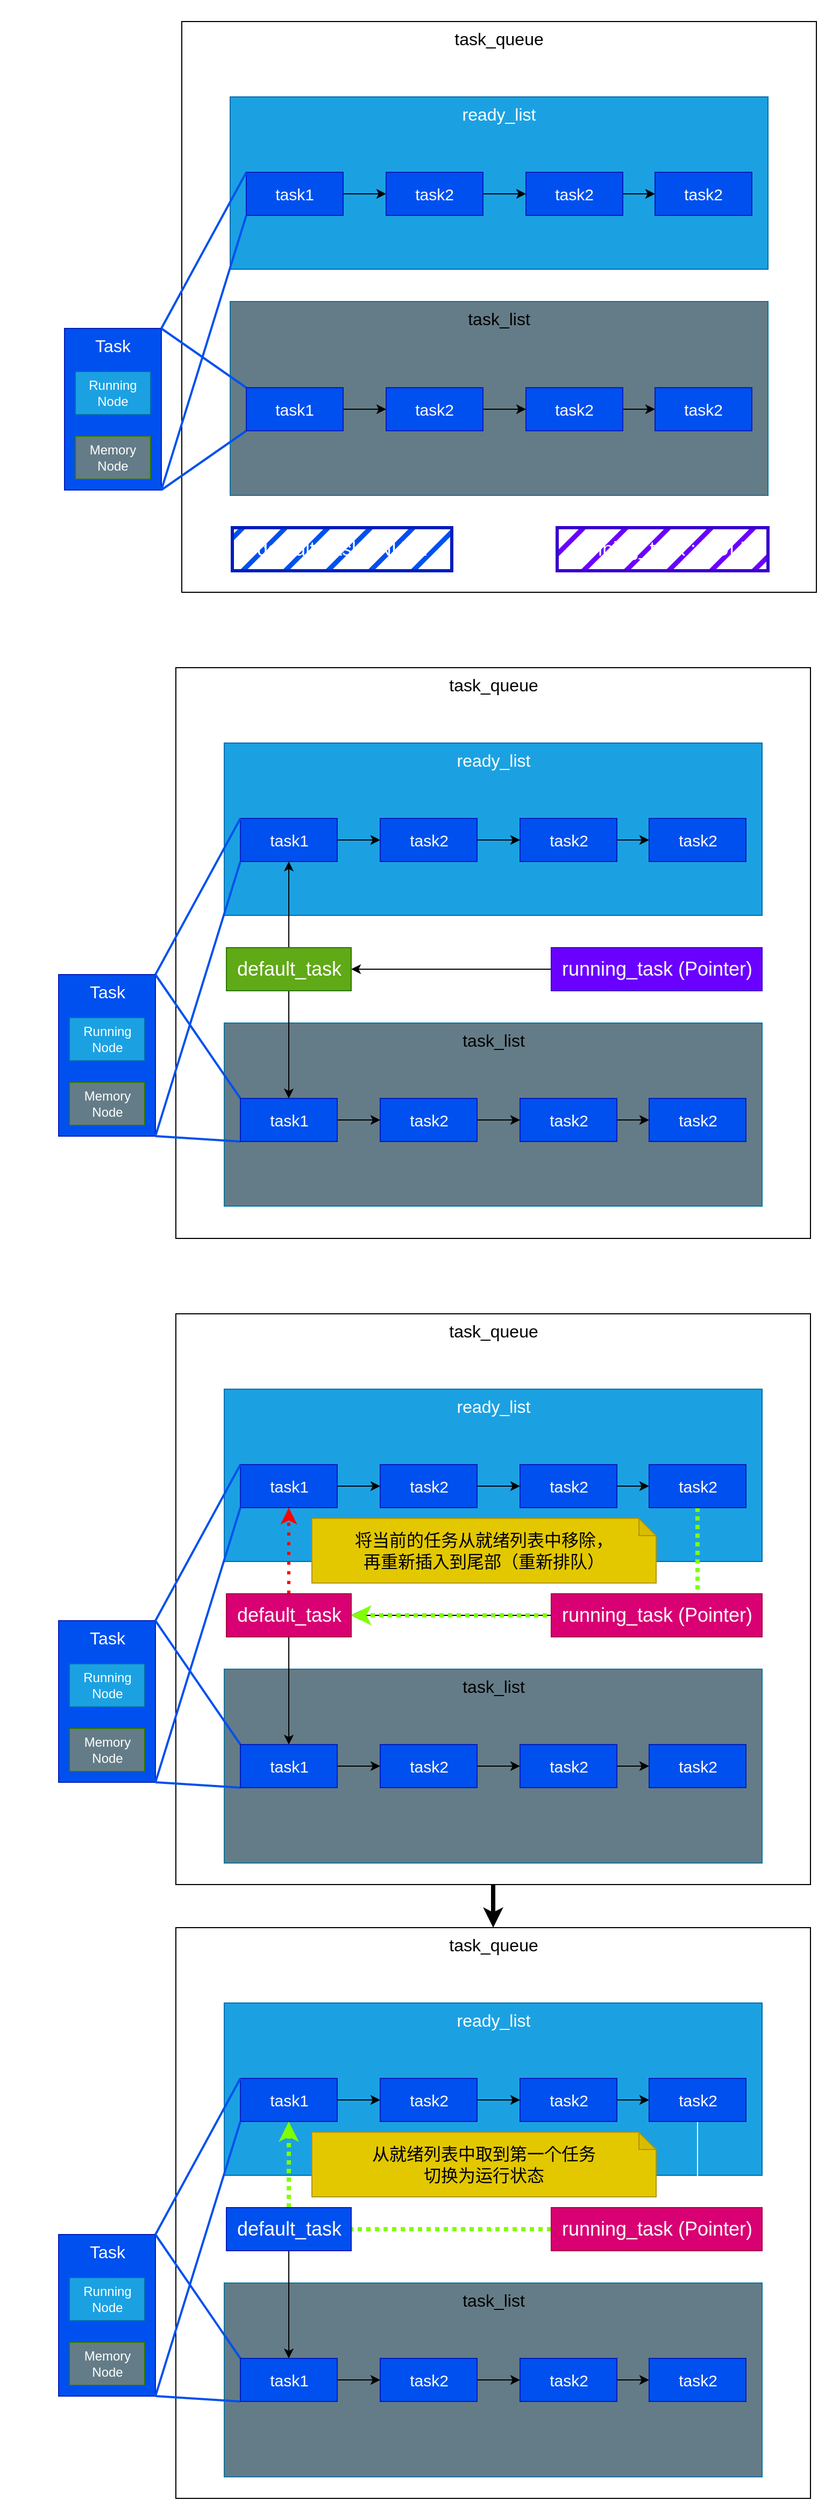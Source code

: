 <mxfile version="24.7.17" pages="2">
  <diagram name="主动让权" id="eBrMeb_S272hAU7luFeM">
    <mxGraphModel dx="1434" dy="836" grid="1" gridSize="10" guides="1" tooltips="1" connect="1" arrows="1" fold="1" page="1" pageScale="1" pageWidth="827" pageHeight="1169" math="0" shadow="0">
      <root>
        <mxCell id="0" />
        <mxCell id="1" parent="0" />
        <mxCell id="FcdTvzw75v3f9V25aD---35" value="" style="group" parent="1" vertex="1" connectable="0">
          <mxGeometry x="60" y="20" width="699" height="530" as="geometry" />
        </mxCell>
        <mxCell id="FcdTvzw75v3f9V25aD---2" value="task_queue" style="rounded=0;whiteSpace=wrap;html=1;fontSize=16;verticalAlign=top;movable=1;resizable=1;rotatable=1;deletable=1;editable=1;locked=0;connectable=1;" parent="FcdTvzw75v3f9V25aD---35" vertex="1">
          <mxGeometry x="109" width="590" height="530" as="geometry" />
        </mxCell>
        <mxCell id="FcdTvzw75v3f9V25aD---3" value="ready_list" style="rounded=0;whiteSpace=wrap;html=1;fillColor=#1ba1e2;strokeColor=#006EAF;fontSize=16;verticalAlign=top;fontColor=#ffffff;movable=1;resizable=1;rotatable=1;deletable=1;editable=1;locked=0;connectable=1;" parent="FcdTvzw75v3f9V25aD---35" vertex="1">
          <mxGeometry x="154" y="70" width="500" height="160" as="geometry" />
        </mxCell>
        <mxCell id="FcdTvzw75v3f9V25aD---4" value="task_list" style="rounded=0;whiteSpace=wrap;html=1;fillColor=#647C87;strokeColor=#10739e;fontSize=16;verticalAlign=top;movable=1;resizable=1;rotatable=1;deletable=1;editable=1;locked=0;connectable=1;" parent="FcdTvzw75v3f9V25aD---35" vertex="1">
          <mxGeometry x="154" y="260" width="500" height="180" as="geometry" />
        </mxCell>
        <mxCell id="FcdTvzw75v3f9V25aD---5" value="default_task : NULL" style="rounded=0;whiteSpace=wrap;html=1;fontSize=18;fillColor=#0050ef;fontColor=#ffffff;strokeColor=#001DBC;fillStyle=hatch;strokeWidth=3;" parent="FcdTvzw75v3f9V25aD---35" vertex="1">
          <mxGeometry x="156" y="470" width="204" height="40" as="geometry" />
        </mxCell>
        <mxCell id="FcdTvzw75v3f9V25aD---6" value="running_task : NULL" style="rounded=0;whiteSpace=wrap;html=1;fontSize=18;fillColor=#6a00ff;fontColor=#ffffff;strokeColor=#3700CC;strokeWidth=3;perimeterSpacing=0;fillStyle=hatch;" parent="FcdTvzw75v3f9V25aD---35" vertex="1">
          <mxGeometry x="458" y="470" width="196" height="40" as="geometry" />
        </mxCell>
        <mxCell id="FcdTvzw75v3f9V25aD---10" style="edgeStyle=orthogonalEdgeStyle;rounded=0;orthogonalLoop=1;jettySize=auto;html=1;entryX=0;entryY=0.5;entryDx=0;entryDy=0;" parent="FcdTvzw75v3f9V25aD---35" source="FcdTvzw75v3f9V25aD---7" target="FcdTvzw75v3f9V25aD---9" edge="1">
          <mxGeometry relative="1" as="geometry" />
        </mxCell>
        <mxCell id="FcdTvzw75v3f9V25aD---7" value="task2" style="rounded=0;whiteSpace=wrap;html=1;fillColor=#0050ef;fontColor=#ffffff;strokeColor=#001DBC;fontSize=15;" parent="FcdTvzw75v3f9V25aD---35" vertex="1">
          <mxGeometry x="299" y="340" width="90" height="40" as="geometry" />
        </mxCell>
        <mxCell id="FcdTvzw75v3f9V25aD---12" style="edgeStyle=orthogonalEdgeStyle;rounded=0;orthogonalLoop=1;jettySize=auto;html=1;entryX=0;entryY=0.5;entryDx=0;entryDy=0;" parent="FcdTvzw75v3f9V25aD---35" source="FcdTvzw75v3f9V25aD---9" target="FcdTvzw75v3f9V25aD---11" edge="1">
          <mxGeometry relative="1" as="geometry" />
        </mxCell>
        <mxCell id="FcdTvzw75v3f9V25aD---9" value="task2" style="rounded=0;whiteSpace=wrap;html=1;fillColor=#0050ef;fontColor=#ffffff;strokeColor=#001DBC;fontSize=15;" parent="FcdTvzw75v3f9V25aD---35" vertex="1">
          <mxGeometry x="429" y="340" width="90" height="40" as="geometry" />
        </mxCell>
        <mxCell id="FcdTvzw75v3f9V25aD---11" value="task2" style="rounded=0;whiteSpace=wrap;html=1;fillColor=#0050ef;fontColor=#ffffff;strokeColor=#001DBC;fontSize=15;" parent="FcdTvzw75v3f9V25aD---35" vertex="1">
          <mxGeometry x="549" y="340" width="90" height="40" as="geometry" />
        </mxCell>
        <mxCell id="FcdTvzw75v3f9V25aD---18" value="" style="group;fillColor=#1ba1e2;fontColor=#ffffff;strokeColor=#006EAF;" parent="FcdTvzw75v3f9V25aD---35" vertex="1" connectable="0">
          <mxGeometry y="285" width="90" height="150" as="geometry" />
        </mxCell>
        <mxCell id="FcdTvzw75v3f9V25aD---15" value="Task" style="rounded=0;whiteSpace=wrap;html=1;fillColor=#0050ef;fontColor=#ffffff;strokeColor=#001DBC;verticalAlign=top;fontSize=16;" parent="FcdTvzw75v3f9V25aD---18" vertex="1">
          <mxGeometry width="90" height="150" as="geometry" />
        </mxCell>
        <mxCell id="FcdTvzw75v3f9V25aD---16" value="Running&lt;div&gt;&lt;span style=&quot;background-color: initial;&quot;&gt;Node&lt;/span&gt;&lt;/div&gt;" style="rounded=0;whiteSpace=wrap;html=1;fillColor=#1ba1e2;fontColor=#ffffff;strokeColor=#006EAF;" parent="FcdTvzw75v3f9V25aD---18" vertex="1">
          <mxGeometry x="10" y="40" width="70" height="40" as="geometry" />
        </mxCell>
        <mxCell id="FcdTvzw75v3f9V25aD---17" value="&lt;span style=&quot;background-color: initial;&quot;&gt;Memory&lt;/span&gt;&lt;div&gt;&lt;span style=&quot;background-color: initial;&quot;&gt;Node&lt;/span&gt;&lt;/div&gt;" style="rounded=0;whiteSpace=wrap;html=1;fillColor=#647C87;fontColor=#ffffff;strokeColor=#2D7600;" parent="FcdTvzw75v3f9V25aD---18" vertex="1">
          <mxGeometry x="10" y="100" width="70" height="40" as="geometry" />
        </mxCell>
        <mxCell id="FcdTvzw75v3f9V25aD---20" value="" style="endArrow=none;html=1;rounded=0;fontFamily=Helvetica;fontSize=18;fontColor=#ffffff;exitX=1;exitY=0;exitDx=0;exitDy=0;entryX=0;entryY=0;entryDx=0;entryDy=0;strokeColor=#0050EF;strokeWidth=2;" parent="FcdTvzw75v3f9V25aD---35" source="FcdTvzw75v3f9V25aD---15" target="FcdTvzw75v3f9V25aD---1" edge="1">
          <mxGeometry width="50" height="50" relative="1" as="geometry">
            <mxPoint x="80" y="170" as="sourcePoint" />
            <mxPoint x="130" y="120" as="targetPoint" />
          </mxGeometry>
        </mxCell>
        <mxCell id="FcdTvzw75v3f9V25aD---21" value="" style="endArrow=none;html=1;rounded=0;fontFamily=Helvetica;fontSize=18;fontColor=#ffffff;exitX=1;exitY=1;exitDx=0;exitDy=0;entryX=0;entryY=1;entryDx=0;entryDy=0;strokeColor=#0050EF;strokeWidth=2;" parent="FcdTvzw75v3f9V25aD---35" source="FcdTvzw75v3f9V25aD---15" target="FcdTvzw75v3f9V25aD---1" edge="1">
          <mxGeometry width="50" height="50" relative="1" as="geometry">
            <mxPoint y="330" as="sourcePoint" />
            <mxPoint x="119" y="520" as="targetPoint" />
          </mxGeometry>
        </mxCell>
        <mxCell id="FcdTvzw75v3f9V25aD---71" style="edgeStyle=orthogonalEdgeStyle;rounded=0;orthogonalLoop=1;jettySize=auto;html=1;fontFamily=Helvetica;fontSize=18;fontColor=#ffffff;" parent="FcdTvzw75v3f9V25aD---35" source="FcdTvzw75v3f9V25aD---24" target="FcdTvzw75v3f9V25aD---25" edge="1">
          <mxGeometry relative="1" as="geometry" />
        </mxCell>
        <mxCell id="FcdTvzw75v3f9V25aD---24" value="task1" style="rounded=0;whiteSpace=wrap;html=1;fillColor=#0050ef;fontColor=#ffffff;strokeColor=#001DBC;fontSize=15;" parent="FcdTvzw75v3f9V25aD---35" vertex="1">
          <mxGeometry x="169" y="140" width="90" height="40" as="geometry" />
        </mxCell>
        <mxCell id="FcdTvzw75v3f9V25aD---30" style="edgeStyle=orthogonalEdgeStyle;rounded=0;orthogonalLoop=1;jettySize=auto;html=1;entryX=0;entryY=0.5;entryDx=0;entryDy=0;fontFamily=Helvetica;fontSize=18;fontColor=#ffffff;" parent="FcdTvzw75v3f9V25aD---35" source="FcdTvzw75v3f9V25aD---25" target="FcdTvzw75v3f9V25aD---26" edge="1">
          <mxGeometry relative="1" as="geometry" />
        </mxCell>
        <mxCell id="FcdTvzw75v3f9V25aD---25" value="task2" style="rounded=0;whiteSpace=wrap;html=1;fillColor=#0050ef;fontColor=#ffffff;strokeColor=#001DBC;fontSize=15;" parent="FcdTvzw75v3f9V25aD---35" vertex="1">
          <mxGeometry x="299" y="140" width="90" height="40" as="geometry" />
        </mxCell>
        <mxCell id="FcdTvzw75v3f9V25aD---31" style="edgeStyle=orthogonalEdgeStyle;rounded=0;orthogonalLoop=1;jettySize=auto;html=1;entryX=0;entryY=0.5;entryDx=0;entryDy=0;fontFamily=Helvetica;fontSize=18;fontColor=#ffffff;" parent="FcdTvzw75v3f9V25aD---35" source="FcdTvzw75v3f9V25aD---26" target="FcdTvzw75v3f9V25aD---27" edge="1">
          <mxGeometry relative="1" as="geometry" />
        </mxCell>
        <mxCell id="FcdTvzw75v3f9V25aD---26" value="task2" style="rounded=0;whiteSpace=wrap;html=1;fillColor=#0050ef;fontColor=#ffffff;strokeColor=#001DBC;fontSize=15;" parent="FcdTvzw75v3f9V25aD---35" vertex="1">
          <mxGeometry x="429" y="140" width="90" height="40" as="geometry" />
        </mxCell>
        <mxCell id="FcdTvzw75v3f9V25aD---27" value="task2" style="rounded=0;whiteSpace=wrap;html=1;fillColor=#0050ef;fontColor=#ffffff;strokeColor=#001DBC;fontSize=15;" parent="FcdTvzw75v3f9V25aD---35" vertex="1">
          <mxGeometry x="549" y="140" width="90" height="40" as="geometry" />
        </mxCell>
        <mxCell id="FcdTvzw75v3f9V25aD---70" style="edgeStyle=orthogonalEdgeStyle;rounded=0;orthogonalLoop=1;jettySize=auto;html=1;entryX=0;entryY=0.5;entryDx=0;entryDy=0;fontFamily=Helvetica;fontSize=18;fontColor=#ffffff;" parent="FcdTvzw75v3f9V25aD---35" source="FcdTvzw75v3f9V25aD---1" target="FcdTvzw75v3f9V25aD---7" edge="1">
          <mxGeometry relative="1" as="geometry" />
        </mxCell>
        <mxCell id="FcdTvzw75v3f9V25aD---1" value="task1" style="rounded=0;whiteSpace=wrap;html=1;fillColor=#0050ef;fontColor=#ffffff;strokeColor=#001DBC;fontSize=15;" parent="FcdTvzw75v3f9V25aD---35" vertex="1">
          <mxGeometry x="169" y="340" width="90" height="40" as="geometry" />
        </mxCell>
        <mxCell id="FcdTvzw75v3f9V25aD---65" value="初始化任务列表" style="text;html=1;align=center;verticalAlign=middle;whiteSpace=wrap;rounded=0;fontFamily=Helvetica;fontSize=18;fontColor=#ffffff;" parent="FcdTvzw75v3f9V25aD---35" vertex="1">
          <mxGeometry x="-60" y="-20" width="150" height="50" as="geometry" />
        </mxCell>
        <mxCell id="FcdTvzw75v3f9V25aD---76" value="" style="endArrow=none;html=1;rounded=0;fontFamily=Helvetica;fontSize=18;fontColor=#ffffff;exitX=1;exitY=1;exitDx=0;exitDy=0;entryX=0;entryY=1;entryDx=0;entryDy=0;strokeColor=#0050EF;strokeWidth=2;" parent="FcdTvzw75v3f9V25aD---35" source="FcdTvzw75v3f9V25aD---15" target="FcdTvzw75v3f9V25aD---24" edge="1">
          <mxGeometry width="50" height="50" relative="1" as="geometry">
            <mxPoint y="330" as="sourcePoint" />
            <mxPoint x="119" y="520" as="targetPoint" />
          </mxGeometry>
        </mxCell>
        <mxCell id="FcdTvzw75v3f9V25aD---77" value="" style="endArrow=none;html=1;rounded=0;fontFamily=Helvetica;fontSize=18;fontColor=#ffffff;exitX=1;exitY=0;exitDx=0;exitDy=0;entryX=0;entryY=0;entryDx=0;entryDy=0;strokeColor=#0050EF;strokeWidth=2;" parent="FcdTvzw75v3f9V25aD---35" source="FcdTvzw75v3f9V25aD---15" target="FcdTvzw75v3f9V25aD---24" edge="1">
          <mxGeometry width="50" height="50" relative="1" as="geometry">
            <mxPoint x="80" y="170" as="sourcePoint" />
            <mxPoint x="130" y="120" as="targetPoint" />
          </mxGeometry>
        </mxCell>
        <mxCell id="FcdTvzw75v3f9V25aD---37" value="" style="group" parent="1" vertex="1" connectable="0">
          <mxGeometry x="54.5" y="620" width="699" height="530" as="geometry" />
        </mxCell>
        <mxCell id="FcdTvzw75v3f9V25aD---38" value="task_queue" style="rounded=0;whiteSpace=wrap;html=1;fontSize=16;verticalAlign=top;movable=1;resizable=1;rotatable=1;deletable=1;editable=1;locked=0;connectable=1;" parent="FcdTvzw75v3f9V25aD---37" vertex="1">
          <mxGeometry x="109" width="590" height="530" as="geometry" />
        </mxCell>
        <mxCell id="FcdTvzw75v3f9V25aD---39" value="ready_list" style="rounded=0;whiteSpace=wrap;html=1;fillColor=#1ba1e2;strokeColor=#006EAF;fontSize=16;verticalAlign=top;fontColor=#ffffff;movable=1;resizable=1;rotatable=1;deletable=1;editable=1;locked=0;connectable=1;" parent="FcdTvzw75v3f9V25aD---37" vertex="1">
          <mxGeometry x="154" y="70" width="500" height="160" as="geometry" />
        </mxCell>
        <mxCell id="FcdTvzw75v3f9V25aD---40" value="task_list" style="rounded=0;whiteSpace=wrap;html=1;fillColor=#647C87;strokeColor=#10739e;fontSize=16;verticalAlign=top;movable=1;resizable=1;rotatable=1;deletable=1;editable=1;locked=0;connectable=1;" parent="FcdTvzw75v3f9V25aD---37" vertex="1">
          <mxGeometry x="154" y="330" width="500" height="170" as="geometry" />
        </mxCell>
        <mxCell id="FcdTvzw75v3f9V25aD---147" style="edgeStyle=orthogonalEdgeStyle;rounded=0;orthogonalLoop=1;jettySize=auto;html=1;fontFamily=Helvetica;fontSize=18;fontColor=#ffffff;" parent="FcdTvzw75v3f9V25aD---37" source="FcdTvzw75v3f9V25aD---43" target="FcdTvzw75v3f9V25aD---58" edge="1">
          <mxGeometry relative="1" as="geometry" />
        </mxCell>
        <mxCell id="FcdTvzw75v3f9V25aD---148" style="edgeStyle=orthogonalEdgeStyle;rounded=0;orthogonalLoop=1;jettySize=auto;html=1;fontFamily=Helvetica;fontSize=18;fontColor=#ffffff;" parent="FcdTvzw75v3f9V25aD---37" source="FcdTvzw75v3f9V25aD---43" target="FcdTvzw75v3f9V25aD---64" edge="1">
          <mxGeometry relative="1" as="geometry" />
        </mxCell>
        <mxCell id="FcdTvzw75v3f9V25aD---43" value="default_task" style="rounded=0;whiteSpace=wrap;html=1;fontSize=18;fillColor=#60a917;fontColor=#ffffff;strokeColor=#2D7600;" parent="FcdTvzw75v3f9V25aD---37" vertex="1">
          <mxGeometry x="156" y="260" width="116" height="40" as="geometry" />
        </mxCell>
        <mxCell id="FcdTvzw75v3f9V25aD---151" style="edgeStyle=orthogonalEdgeStyle;rounded=0;orthogonalLoop=1;jettySize=auto;html=1;entryX=1;entryY=0.5;entryDx=0;entryDy=0;fontFamily=Helvetica;fontSize=18;fontColor=#ffffff;" parent="FcdTvzw75v3f9V25aD---37" source="FcdTvzw75v3f9V25aD---44" target="FcdTvzw75v3f9V25aD---43" edge="1">
          <mxGeometry relative="1" as="geometry" />
        </mxCell>
        <mxCell id="FcdTvzw75v3f9V25aD---44" value="running_task (Pointer)" style="rounded=0;whiteSpace=wrap;html=1;fontSize=18;fillColor=#6a00ff;fontColor=#ffffff;strokeColor=#3700CC;strokeWidth=1;perimeterSpacing=0;" parent="FcdTvzw75v3f9V25aD---37" vertex="1">
          <mxGeometry x="458" y="260" width="196" height="40" as="geometry" />
        </mxCell>
        <mxCell id="FcdTvzw75v3f9V25aD---46" style="edgeStyle=orthogonalEdgeStyle;rounded=0;orthogonalLoop=1;jettySize=auto;html=1;entryX=0;entryY=0.5;entryDx=0;entryDy=0;" parent="FcdTvzw75v3f9V25aD---37" source="FcdTvzw75v3f9V25aD---47" target="FcdTvzw75v3f9V25aD---49" edge="1">
          <mxGeometry relative="1" as="geometry" />
        </mxCell>
        <mxCell id="FcdTvzw75v3f9V25aD---47" value="task2" style="rounded=0;whiteSpace=wrap;html=1;fillColor=#0050ef;fontColor=#ffffff;strokeColor=#001DBC;fontSize=15;" parent="FcdTvzw75v3f9V25aD---37" vertex="1">
          <mxGeometry x="299" y="400" width="90" height="40" as="geometry" />
        </mxCell>
        <mxCell id="FcdTvzw75v3f9V25aD---48" style="edgeStyle=orthogonalEdgeStyle;rounded=0;orthogonalLoop=1;jettySize=auto;html=1;entryX=0;entryY=0.5;entryDx=0;entryDy=0;" parent="FcdTvzw75v3f9V25aD---37" source="FcdTvzw75v3f9V25aD---49" target="FcdTvzw75v3f9V25aD---50" edge="1">
          <mxGeometry relative="1" as="geometry" />
        </mxCell>
        <mxCell id="FcdTvzw75v3f9V25aD---49" value="task2" style="rounded=0;whiteSpace=wrap;html=1;fillColor=#0050ef;fontColor=#ffffff;strokeColor=#001DBC;fontSize=15;" parent="FcdTvzw75v3f9V25aD---37" vertex="1">
          <mxGeometry x="429" y="400" width="90" height="40" as="geometry" />
        </mxCell>
        <mxCell id="FcdTvzw75v3f9V25aD---50" value="task2" style="rounded=0;whiteSpace=wrap;html=1;fillColor=#0050ef;fontColor=#ffffff;strokeColor=#001DBC;fontSize=15;" parent="FcdTvzw75v3f9V25aD---37" vertex="1">
          <mxGeometry x="549" y="400" width="90" height="40" as="geometry" />
        </mxCell>
        <mxCell id="FcdTvzw75v3f9V25aD---51" value="" style="group;fillColor=#1ba1e2;fontColor=#ffffff;strokeColor=#006EAF;" parent="FcdTvzw75v3f9V25aD---37" vertex="1" connectable="0">
          <mxGeometry y="285" width="90" height="150" as="geometry" />
        </mxCell>
        <mxCell id="FcdTvzw75v3f9V25aD---52" value="Task" style="rounded=0;whiteSpace=wrap;html=1;fillColor=#0050ef;fontColor=#ffffff;strokeColor=#001DBC;verticalAlign=top;fontSize=16;" parent="FcdTvzw75v3f9V25aD---51" vertex="1">
          <mxGeometry width="90" height="150" as="geometry" />
        </mxCell>
        <mxCell id="FcdTvzw75v3f9V25aD---53" value="Running&lt;div&gt;&lt;span style=&quot;background-color: initial;&quot;&gt;Node&lt;/span&gt;&lt;/div&gt;" style="rounded=0;whiteSpace=wrap;html=1;fillColor=#1ba1e2;fontColor=#ffffff;strokeColor=#006EAF;" parent="FcdTvzw75v3f9V25aD---51" vertex="1">
          <mxGeometry x="10" y="40" width="70" height="40" as="geometry" />
        </mxCell>
        <mxCell id="FcdTvzw75v3f9V25aD---54" value="&lt;span style=&quot;background-color: initial;&quot;&gt;Memory&lt;/span&gt;&lt;div&gt;&lt;span style=&quot;background-color: initial;&quot;&gt;Node&lt;/span&gt;&lt;/div&gt;" style="rounded=0;whiteSpace=wrap;html=1;fillColor=#647C87;fontColor=#ffffff;strokeColor=#2D7600;" parent="FcdTvzw75v3f9V25aD---51" vertex="1">
          <mxGeometry x="10" y="100" width="70" height="40" as="geometry" />
        </mxCell>
        <mxCell id="FcdTvzw75v3f9V25aD---55" value="" style="endArrow=none;html=1;rounded=0;fontFamily=Helvetica;fontSize=18;fontColor=#ffffff;exitX=1;exitY=0;exitDx=0;exitDy=0;entryX=0;entryY=0;entryDx=0;entryDy=0;strokeColor=#0050EF;strokeWidth=2;" parent="FcdTvzw75v3f9V25aD---37" source="FcdTvzw75v3f9V25aD---52" target="FcdTvzw75v3f9V25aD---64" edge="1">
          <mxGeometry width="50" height="50" relative="1" as="geometry">
            <mxPoint x="80" y="170" as="sourcePoint" />
            <mxPoint x="130" y="120" as="targetPoint" />
          </mxGeometry>
        </mxCell>
        <mxCell id="FcdTvzw75v3f9V25aD---57" value="" style="endArrow=none;html=1;rounded=0;fontFamily=Helvetica;fontSize=18;fontColor=#ffffff;exitX=1;exitY=1;exitDx=0;exitDy=0;entryX=0;entryY=1;entryDx=0;entryDy=0;strokeColor=#0050EF;strokeWidth=2;" parent="FcdTvzw75v3f9V25aD---37" source="FcdTvzw75v3f9V25aD---52" target="FcdTvzw75v3f9V25aD---64" edge="1">
          <mxGeometry width="50" height="50" relative="1" as="geometry">
            <mxPoint y="330" as="sourcePoint" />
            <mxPoint x="119" y="520" as="targetPoint" />
          </mxGeometry>
        </mxCell>
        <mxCell id="FcdTvzw75v3f9V25aD---149" style="edgeStyle=orthogonalEdgeStyle;rounded=0;orthogonalLoop=1;jettySize=auto;html=1;entryX=0;entryY=0.5;entryDx=0;entryDy=0;fontFamily=Helvetica;fontSize=18;fontColor=#ffffff;" parent="FcdTvzw75v3f9V25aD---37" source="FcdTvzw75v3f9V25aD---58" target="FcdTvzw75v3f9V25aD---60" edge="1">
          <mxGeometry relative="1" as="geometry" />
        </mxCell>
        <mxCell id="FcdTvzw75v3f9V25aD---58" value="task1" style="rounded=0;whiteSpace=wrap;html=1;fillColor=#0050ef;fontColor=#ffffff;strokeColor=#001DBC;fontSize=15;" parent="FcdTvzw75v3f9V25aD---37" vertex="1">
          <mxGeometry x="169" y="140" width="90" height="40" as="geometry" />
        </mxCell>
        <mxCell id="FcdTvzw75v3f9V25aD---59" style="edgeStyle=orthogonalEdgeStyle;rounded=0;orthogonalLoop=1;jettySize=auto;html=1;entryX=0;entryY=0.5;entryDx=0;entryDy=0;fontFamily=Helvetica;fontSize=18;fontColor=#ffffff;" parent="FcdTvzw75v3f9V25aD---37" source="FcdTvzw75v3f9V25aD---60" target="FcdTvzw75v3f9V25aD---62" edge="1">
          <mxGeometry relative="1" as="geometry" />
        </mxCell>
        <mxCell id="FcdTvzw75v3f9V25aD---60" value="task2" style="rounded=0;whiteSpace=wrap;html=1;fillColor=#0050ef;fontColor=#ffffff;strokeColor=#001DBC;fontSize=15;" parent="FcdTvzw75v3f9V25aD---37" vertex="1">
          <mxGeometry x="299" y="140" width="90" height="40" as="geometry" />
        </mxCell>
        <mxCell id="FcdTvzw75v3f9V25aD---61" style="edgeStyle=orthogonalEdgeStyle;rounded=0;orthogonalLoop=1;jettySize=auto;html=1;entryX=0;entryY=0.5;entryDx=0;entryDy=0;fontFamily=Helvetica;fontSize=18;fontColor=#ffffff;" parent="FcdTvzw75v3f9V25aD---37" source="FcdTvzw75v3f9V25aD---62" target="FcdTvzw75v3f9V25aD---63" edge="1">
          <mxGeometry relative="1" as="geometry" />
        </mxCell>
        <mxCell id="FcdTvzw75v3f9V25aD---62" value="task2" style="rounded=0;whiteSpace=wrap;html=1;fillColor=#0050ef;fontColor=#ffffff;strokeColor=#001DBC;fontSize=15;" parent="FcdTvzw75v3f9V25aD---37" vertex="1">
          <mxGeometry x="429" y="140" width="90" height="40" as="geometry" />
        </mxCell>
        <mxCell id="FcdTvzw75v3f9V25aD---63" value="task2" style="rounded=0;whiteSpace=wrap;html=1;fillColor=#0050ef;fontColor=#ffffff;strokeColor=#001DBC;fontSize=15;" parent="FcdTvzw75v3f9V25aD---37" vertex="1">
          <mxGeometry x="549" y="140" width="90" height="40" as="geometry" />
        </mxCell>
        <mxCell id="FcdTvzw75v3f9V25aD---150" style="edgeStyle=orthogonalEdgeStyle;rounded=0;orthogonalLoop=1;jettySize=auto;html=1;entryX=0;entryY=0.5;entryDx=0;entryDy=0;fontFamily=Helvetica;fontSize=18;fontColor=#ffffff;" parent="FcdTvzw75v3f9V25aD---37" source="FcdTvzw75v3f9V25aD---64" target="FcdTvzw75v3f9V25aD---47" edge="1">
          <mxGeometry relative="1" as="geometry" />
        </mxCell>
        <mxCell id="FcdTvzw75v3f9V25aD---64" value="task1" style="rounded=0;whiteSpace=wrap;html=1;fillColor=#0050ef;fontColor=#ffffff;strokeColor=#001DBC;fontSize=15;" parent="FcdTvzw75v3f9V25aD---37" vertex="1">
          <mxGeometry x="169" y="400" width="90" height="40" as="geometry" />
        </mxCell>
        <mxCell id="FcdTvzw75v3f9V25aD---67" value="初始化默认任务" style="text;html=1;align=center;verticalAlign=middle;whiteSpace=wrap;rounded=0;fontFamily=Helvetica;fontSize=18;fontColor=#ffffff;" parent="FcdTvzw75v3f9V25aD---37" vertex="1">
          <mxGeometry x="-54.5" y="-20" width="144.5" height="50" as="geometry" />
        </mxCell>
        <mxCell id="FcdTvzw75v3f9V25aD---74" value="" style="endArrow=none;html=1;rounded=0;fontFamily=Helvetica;fontSize=18;fontColor=#ffffff;exitX=1;exitY=0;exitDx=0;exitDy=0;entryX=0;entryY=0;entryDx=0;entryDy=0;strokeColor=#0050EF;strokeWidth=2;" parent="FcdTvzw75v3f9V25aD---37" source="FcdTvzw75v3f9V25aD---52" target="FcdTvzw75v3f9V25aD---58" edge="1">
          <mxGeometry width="50" height="50" relative="1" as="geometry">
            <mxPoint x="80" y="170" as="sourcePoint" />
            <mxPoint x="130" y="120" as="targetPoint" />
          </mxGeometry>
        </mxCell>
        <mxCell id="FcdTvzw75v3f9V25aD---75" value="" style="endArrow=none;html=1;rounded=0;fontFamily=Helvetica;fontSize=18;fontColor=#ffffff;exitX=1;exitY=1;exitDx=0;exitDy=0;entryX=0;entryY=1;entryDx=0;entryDy=0;strokeColor=#0050EF;strokeWidth=2;" parent="FcdTvzw75v3f9V25aD---37" source="FcdTvzw75v3f9V25aD---52" target="FcdTvzw75v3f9V25aD---58" edge="1">
          <mxGeometry width="50" height="50" relative="1" as="geometry">
            <mxPoint y="330" as="sourcePoint" />
            <mxPoint x="119" y="520" as="targetPoint" />
          </mxGeometry>
        </mxCell>
        <mxCell id="FcdTvzw75v3f9V25aD---78" value="" style="group" parent="1" vertex="1" connectable="0">
          <mxGeometry x="54.5" y="1220" width="699" height="530" as="geometry" />
        </mxCell>
        <mxCell id="FcdTvzw75v3f9V25aD---79" value="task_queue" style="rounded=0;whiteSpace=wrap;html=1;fontSize=16;verticalAlign=top;movable=1;resizable=1;rotatable=1;deletable=1;editable=1;locked=0;connectable=1;" parent="FcdTvzw75v3f9V25aD---78" vertex="1">
          <mxGeometry x="109" width="590" height="530" as="geometry" />
        </mxCell>
        <mxCell id="FcdTvzw75v3f9V25aD---80" value="ready_list" style="rounded=0;whiteSpace=wrap;html=1;fillColor=#1ba1e2;strokeColor=#006EAF;fontSize=16;verticalAlign=top;fontColor=#ffffff;movable=1;resizable=1;rotatable=1;deletable=1;editable=1;locked=0;connectable=1;" parent="FcdTvzw75v3f9V25aD---78" vertex="1">
          <mxGeometry x="154" y="70" width="500" height="160" as="geometry" />
        </mxCell>
        <mxCell id="FcdTvzw75v3f9V25aD---81" value="task_list" style="rounded=0;whiteSpace=wrap;html=1;fillColor=#647C87;strokeColor=#10739e;fontSize=16;verticalAlign=top;movable=1;resizable=1;rotatable=1;deletable=1;editable=1;locked=0;connectable=1;" parent="FcdTvzw75v3f9V25aD---78" vertex="1">
          <mxGeometry x="154" y="330" width="500" height="180" as="geometry" />
        </mxCell>
        <mxCell id="FcdTvzw75v3f9V25aD---153" style="edgeStyle=orthogonalEdgeStyle;rounded=0;orthogonalLoop=1;jettySize=auto;html=1;entryX=0.5;entryY=0;entryDx=0;entryDy=0;fontFamily=Helvetica;fontSize=18;fontColor=#ffffff;" parent="FcdTvzw75v3f9V25aD---78" source="FcdTvzw75v3f9V25aD---84" target="FcdTvzw75v3f9V25aD---106" edge="1">
          <mxGeometry relative="1" as="geometry" />
        </mxCell>
        <mxCell id="FcdTvzw75v3f9V25aD---154" style="edgeStyle=orthogonalEdgeStyle;rounded=0;orthogonalLoop=1;jettySize=auto;html=1;entryX=0.5;entryY=1;entryDx=0;entryDy=0;fontFamily=Helvetica;fontSize=18;fontColor=#ffffff;strokeColor=#ff0000;strokeWidth=3;dashed=1;dashPattern=1 2;" parent="FcdTvzw75v3f9V25aD---78" source="FcdTvzw75v3f9V25aD---84" target="FcdTvzw75v3f9V25aD---100" edge="1">
          <mxGeometry relative="1" as="geometry" />
        </mxCell>
        <mxCell id="FcdTvzw75v3f9V25aD---84" value="default_task" style="rounded=0;whiteSpace=wrap;html=1;fontSize=18;fillColor=#d80073;fontColor=#ffffff;strokeColor=#A50040;" parent="FcdTvzw75v3f9V25aD---78" vertex="1">
          <mxGeometry x="156" y="260" width="116" height="40" as="geometry" />
        </mxCell>
        <mxCell id="FcdTvzw75v3f9V25aD---85" style="edgeStyle=orthogonalEdgeStyle;rounded=0;orthogonalLoop=1;jettySize=auto;html=1;entryX=1;entryY=0.5;entryDx=0;entryDy=0;fontFamily=Helvetica;fontSize=18;fontColor=#ffffff;" parent="FcdTvzw75v3f9V25aD---78" source="FcdTvzw75v3f9V25aD---86" target="FcdTvzw75v3f9V25aD---84" edge="1">
          <mxGeometry relative="1" as="geometry" />
        </mxCell>
        <mxCell id="FcdTvzw75v3f9V25aD---88" style="edgeStyle=orthogonalEdgeStyle;rounded=0;orthogonalLoop=1;jettySize=auto;html=1;entryX=0;entryY=0.5;entryDx=0;entryDy=0;" parent="FcdTvzw75v3f9V25aD---78" source="FcdTvzw75v3f9V25aD---89" target="FcdTvzw75v3f9V25aD---91" edge="1">
          <mxGeometry relative="1" as="geometry" />
        </mxCell>
        <mxCell id="FcdTvzw75v3f9V25aD---89" value="task2" style="rounded=0;whiteSpace=wrap;html=1;fillColor=#0050ef;fontColor=#ffffff;strokeColor=#001DBC;fontSize=15;" parent="FcdTvzw75v3f9V25aD---78" vertex="1">
          <mxGeometry x="299" y="400" width="90" height="40" as="geometry" />
        </mxCell>
        <mxCell id="FcdTvzw75v3f9V25aD---90" style="edgeStyle=orthogonalEdgeStyle;rounded=0;orthogonalLoop=1;jettySize=auto;html=1;entryX=0;entryY=0.5;entryDx=0;entryDy=0;" parent="FcdTvzw75v3f9V25aD---78" source="FcdTvzw75v3f9V25aD---91" target="FcdTvzw75v3f9V25aD---92" edge="1">
          <mxGeometry relative="1" as="geometry" />
        </mxCell>
        <mxCell id="FcdTvzw75v3f9V25aD---91" value="task2" style="rounded=0;whiteSpace=wrap;html=1;fillColor=#0050ef;fontColor=#ffffff;strokeColor=#001DBC;fontSize=15;" parent="FcdTvzw75v3f9V25aD---78" vertex="1">
          <mxGeometry x="429" y="400" width="90" height="40" as="geometry" />
        </mxCell>
        <mxCell id="FcdTvzw75v3f9V25aD---92" value="task2" style="rounded=0;whiteSpace=wrap;html=1;fillColor=#0050ef;fontColor=#ffffff;strokeColor=#001DBC;fontSize=15;" parent="FcdTvzw75v3f9V25aD---78" vertex="1">
          <mxGeometry x="549" y="400" width="90" height="40" as="geometry" />
        </mxCell>
        <mxCell id="FcdTvzw75v3f9V25aD---93" value="" style="group;fillColor=#1ba1e2;fontColor=#ffffff;strokeColor=#006EAF;" parent="FcdTvzw75v3f9V25aD---78" vertex="1" connectable="0">
          <mxGeometry y="285" width="90" height="150" as="geometry" />
        </mxCell>
        <mxCell id="FcdTvzw75v3f9V25aD---94" value="Task" style="rounded=0;whiteSpace=wrap;html=1;fillColor=#0050ef;fontColor=#ffffff;strokeColor=#001DBC;verticalAlign=top;fontSize=16;" parent="FcdTvzw75v3f9V25aD---93" vertex="1">
          <mxGeometry width="90" height="150" as="geometry" />
        </mxCell>
        <mxCell id="FcdTvzw75v3f9V25aD---95" value="Running&lt;div&gt;&lt;span style=&quot;background-color: initial;&quot;&gt;Node&lt;/span&gt;&lt;/div&gt;" style="rounded=0;whiteSpace=wrap;html=1;fillColor=#1ba1e2;fontColor=#ffffff;strokeColor=#006EAF;" parent="FcdTvzw75v3f9V25aD---93" vertex="1">
          <mxGeometry x="10" y="40" width="70" height="40" as="geometry" />
        </mxCell>
        <mxCell id="FcdTvzw75v3f9V25aD---96" value="&lt;span style=&quot;background-color: initial;&quot;&gt;Memory&lt;/span&gt;&lt;div&gt;&lt;span style=&quot;background-color: initial;&quot;&gt;Node&lt;/span&gt;&lt;/div&gt;" style="rounded=0;whiteSpace=wrap;html=1;fillColor=#647C87;fontColor=#ffffff;strokeColor=#2D7600;" parent="FcdTvzw75v3f9V25aD---93" vertex="1">
          <mxGeometry x="10" y="100" width="70" height="40" as="geometry" />
        </mxCell>
        <mxCell id="FcdTvzw75v3f9V25aD---97" value="" style="endArrow=none;html=1;rounded=0;fontFamily=Helvetica;fontSize=18;fontColor=#ffffff;exitX=1;exitY=0;exitDx=0;exitDy=0;entryX=0;entryY=0;entryDx=0;entryDy=0;strokeColor=#0050EF;strokeWidth=2;" parent="FcdTvzw75v3f9V25aD---78" source="FcdTvzw75v3f9V25aD---94" target="FcdTvzw75v3f9V25aD---106" edge="1">
          <mxGeometry width="50" height="50" relative="1" as="geometry">
            <mxPoint x="80" y="170" as="sourcePoint" />
            <mxPoint x="130" y="120" as="targetPoint" />
          </mxGeometry>
        </mxCell>
        <mxCell id="FcdTvzw75v3f9V25aD---99" value="" style="endArrow=none;html=1;rounded=0;fontFamily=Helvetica;fontSize=18;fontColor=#ffffff;exitX=1;exitY=1;exitDx=0;exitDy=0;entryX=0;entryY=1;entryDx=0;entryDy=0;strokeColor=#0050EF;strokeWidth=2;" parent="FcdTvzw75v3f9V25aD---78" source="FcdTvzw75v3f9V25aD---94" target="FcdTvzw75v3f9V25aD---106" edge="1">
          <mxGeometry width="50" height="50" relative="1" as="geometry">
            <mxPoint y="330" as="sourcePoint" />
            <mxPoint x="119" y="520" as="targetPoint" />
          </mxGeometry>
        </mxCell>
        <mxCell id="FcdTvzw75v3f9V25aD---152" style="edgeStyle=orthogonalEdgeStyle;rounded=0;orthogonalLoop=1;jettySize=auto;html=1;entryX=0;entryY=0.5;entryDx=0;entryDy=0;fontFamily=Helvetica;fontSize=18;fontColor=#ffffff;" parent="FcdTvzw75v3f9V25aD---78" source="FcdTvzw75v3f9V25aD---100" target="FcdTvzw75v3f9V25aD---102" edge="1">
          <mxGeometry relative="1" as="geometry" />
        </mxCell>
        <mxCell id="FcdTvzw75v3f9V25aD---100" value="task1" style="rounded=0;whiteSpace=wrap;html=1;fillColor=#0050ef;fontColor=#ffffff;strokeColor=#001DBC;fontSize=15;" parent="FcdTvzw75v3f9V25aD---78" vertex="1">
          <mxGeometry x="169" y="140" width="90" height="40" as="geometry" />
        </mxCell>
        <mxCell id="FcdTvzw75v3f9V25aD---101" style="edgeStyle=orthogonalEdgeStyle;rounded=0;orthogonalLoop=1;jettySize=auto;html=1;entryX=0;entryY=0.5;entryDx=0;entryDy=0;fontFamily=Helvetica;fontSize=18;fontColor=#ffffff;" parent="FcdTvzw75v3f9V25aD---78" source="FcdTvzw75v3f9V25aD---102" target="FcdTvzw75v3f9V25aD---104" edge="1">
          <mxGeometry relative="1" as="geometry" />
        </mxCell>
        <mxCell id="FcdTvzw75v3f9V25aD---102" value="task2" style="rounded=0;whiteSpace=wrap;html=1;fillColor=#0050ef;fontColor=#ffffff;strokeColor=#001DBC;fontSize=15;" parent="FcdTvzw75v3f9V25aD---78" vertex="1">
          <mxGeometry x="299" y="140" width="90" height="40" as="geometry" />
        </mxCell>
        <mxCell id="FcdTvzw75v3f9V25aD---103" style="edgeStyle=orthogonalEdgeStyle;rounded=0;orthogonalLoop=1;jettySize=auto;html=1;entryX=0;entryY=0.5;entryDx=0;entryDy=0;fontFamily=Helvetica;fontSize=18;fontColor=#ffffff;" parent="FcdTvzw75v3f9V25aD---78" source="FcdTvzw75v3f9V25aD---104" target="FcdTvzw75v3f9V25aD---105" edge="1">
          <mxGeometry relative="1" as="geometry" />
        </mxCell>
        <mxCell id="FcdTvzw75v3f9V25aD---104" value="task2" style="rounded=0;whiteSpace=wrap;html=1;fillColor=#0050ef;fontColor=#ffffff;strokeColor=#001DBC;fontSize=15;" parent="FcdTvzw75v3f9V25aD---78" vertex="1">
          <mxGeometry x="429" y="140" width="90" height="40" as="geometry" />
        </mxCell>
        <mxCell id="FcdTvzw75v3f9V25aD---156" style="edgeStyle=orthogonalEdgeStyle;rounded=0;orthogonalLoop=1;jettySize=auto;html=1;entryX=1;entryY=0.5;entryDx=0;entryDy=0;fontFamily=Helvetica;fontSize=18;fontColor=#ffffff;strokeColor=#80FF00;strokeWidth=4;dashed=1;dashPattern=1 1;" parent="FcdTvzw75v3f9V25aD---78" source="FcdTvzw75v3f9V25aD---105" target="FcdTvzw75v3f9V25aD---84" edge="1">
          <mxGeometry relative="1" as="geometry">
            <Array as="points">
              <mxPoint x="594" y="280" />
            </Array>
          </mxGeometry>
        </mxCell>
        <mxCell id="FcdTvzw75v3f9V25aD---105" value="task2" style="rounded=0;whiteSpace=wrap;html=1;fillColor=#0050ef;fontColor=#ffffff;strokeColor=#001DBC;fontSize=15;" parent="FcdTvzw75v3f9V25aD---78" vertex="1">
          <mxGeometry x="549" y="140" width="90" height="40" as="geometry" />
        </mxCell>
        <mxCell id="FcdTvzw75v3f9V25aD---144" style="edgeStyle=orthogonalEdgeStyle;rounded=0;orthogonalLoop=1;jettySize=auto;html=1;entryX=0;entryY=0.5;entryDx=0;entryDy=0;fontFamily=Helvetica;fontSize=18;fontColor=#ffffff;" parent="FcdTvzw75v3f9V25aD---78" source="FcdTvzw75v3f9V25aD---106" target="FcdTvzw75v3f9V25aD---89" edge="1">
          <mxGeometry relative="1" as="geometry" />
        </mxCell>
        <mxCell id="FcdTvzw75v3f9V25aD---106" value="task1" style="rounded=0;whiteSpace=wrap;html=1;fillColor=#0050ef;fontColor=#ffffff;strokeColor=#001DBC;fontSize=15;" parent="FcdTvzw75v3f9V25aD---78" vertex="1">
          <mxGeometry x="169" y="400" width="90" height="40" as="geometry" />
        </mxCell>
        <mxCell id="FcdTvzw75v3f9V25aD---108" value="" style="endArrow=none;html=1;rounded=0;fontFamily=Helvetica;fontSize=18;fontColor=#ffffff;exitX=1;exitY=0;exitDx=0;exitDy=0;entryX=0;entryY=0;entryDx=0;entryDy=0;strokeColor=#0050EF;strokeWidth=2;" parent="FcdTvzw75v3f9V25aD---78" source="FcdTvzw75v3f9V25aD---94" target="FcdTvzw75v3f9V25aD---100" edge="1">
          <mxGeometry width="50" height="50" relative="1" as="geometry">
            <mxPoint x="80" y="170" as="sourcePoint" />
            <mxPoint x="130" y="120" as="targetPoint" />
          </mxGeometry>
        </mxCell>
        <mxCell id="FcdTvzw75v3f9V25aD---109" value="" style="endArrow=none;html=1;rounded=0;fontFamily=Helvetica;fontSize=18;fontColor=#ffffff;exitX=1;exitY=1;exitDx=0;exitDy=0;entryX=0;entryY=1;entryDx=0;entryDy=0;strokeColor=#0050EF;strokeWidth=2;" parent="FcdTvzw75v3f9V25aD---78" source="FcdTvzw75v3f9V25aD---94" target="FcdTvzw75v3f9V25aD---100" edge="1">
          <mxGeometry width="50" height="50" relative="1" as="geometry">
            <mxPoint y="330" as="sourcePoint" />
            <mxPoint x="119" y="520" as="targetPoint" />
          </mxGeometry>
        </mxCell>
        <mxCell id="FcdTvzw75v3f9V25aD---155" value="将当前的任务从就绪列表中移除，&lt;div&gt;再重新插入到尾部（重新排队）&lt;/div&gt;" style="shape=note;whiteSpace=wrap;html=1;backgroundOutline=1;darkOpacity=0.05;rounded=0;strokeColor=#B09500;strokeWidth=1;align=center;verticalAlign=middle;fontFamily=Helvetica;fontSize=16;fontColor=#000000;fillColor=#e3c800;size=16;" parent="FcdTvzw75v3f9V25aD---78" vertex="1">
          <mxGeometry x="235.5" y="190" width="320" height="60" as="geometry" />
        </mxCell>
        <mxCell id="FcdTvzw75v3f9V25aD---86" value="running_task (Pointer)" style="rounded=0;whiteSpace=wrap;html=1;fontSize=18;fillColor=#d80073;fontColor=#ffffff;strokeColor=#A50040;strokeWidth=1;perimeterSpacing=0;" parent="FcdTvzw75v3f9V25aD---78" vertex="1">
          <mxGeometry x="458" y="260" width="196" height="40" as="geometry" />
        </mxCell>
        <mxCell id="FcdTvzw75v3f9V25aD---107" value="&lt;span style=&quot;background-color: initial;&quot;&gt;发起调度&lt;/span&gt;" style="text;html=1;align=center;verticalAlign=middle;whiteSpace=wrap;rounded=0;fontFamily=Helvetica;fontSize=18;fontColor=#ffffff;" parent="1" vertex="1">
          <mxGeometry y="1190" width="140" height="40" as="geometry" />
        </mxCell>
        <mxCell id="FcdTvzw75v3f9V25aD---141" style="edgeStyle=orthogonalEdgeStyle;rounded=0;orthogonalLoop=1;jettySize=auto;html=1;entryX=0.5;entryY=0;entryDx=0;entryDy=0;fontFamily=Helvetica;fontSize=18;fontColor=#ffffff;strokeWidth=4;" parent="1" source="FcdTvzw75v3f9V25aD---79" edge="1">
          <mxGeometry relative="1" as="geometry">
            <mxPoint x="458.5" y="1790" as="targetPoint" />
          </mxGeometry>
        </mxCell>
        <mxCell id="FcdTvzw75v3f9V25aD---225" value="" style="group" parent="1" vertex="1" connectable="0">
          <mxGeometry x="54.5" y="1790" width="699" height="530" as="geometry" />
        </mxCell>
        <mxCell id="FcdTvzw75v3f9V25aD---226" value="task_queue" style="rounded=0;whiteSpace=wrap;html=1;fontSize=16;verticalAlign=top;movable=1;resizable=1;rotatable=1;deletable=1;editable=1;locked=0;connectable=1;" parent="FcdTvzw75v3f9V25aD---225" vertex="1">
          <mxGeometry x="109" width="590" height="530" as="geometry" />
        </mxCell>
        <mxCell id="FcdTvzw75v3f9V25aD---227" value="ready_list" style="rounded=0;whiteSpace=wrap;html=1;fillColor=#1ba1e2;strokeColor=#006EAF;fontSize=16;verticalAlign=top;fontColor=#ffffff;movable=1;resizable=1;rotatable=1;deletable=1;editable=1;locked=0;connectable=1;" parent="FcdTvzw75v3f9V25aD---225" vertex="1">
          <mxGeometry x="154" y="70" width="500" height="160" as="geometry" />
        </mxCell>
        <mxCell id="FcdTvzw75v3f9V25aD---228" value="task_list" style="rounded=0;whiteSpace=wrap;html=1;fillColor=#647C87;strokeColor=#10739e;fontSize=16;verticalAlign=top;movable=1;resizable=1;rotatable=1;deletable=1;editable=1;locked=0;connectable=1;" parent="FcdTvzw75v3f9V25aD---225" vertex="1">
          <mxGeometry x="154" y="330" width="500" height="180" as="geometry" />
        </mxCell>
        <mxCell id="FcdTvzw75v3f9V25aD---229" style="edgeStyle=orthogonalEdgeStyle;rounded=0;orthogonalLoop=1;jettySize=auto;html=1;entryX=0.5;entryY=0;entryDx=0;entryDy=0;fontFamily=Helvetica;fontSize=18;fontColor=#ffffff;" parent="FcdTvzw75v3f9V25aD---225" source="FcdTvzw75v3f9V25aD---231" target="FcdTvzw75v3f9V25aD---253" edge="1">
          <mxGeometry relative="1" as="geometry" />
        </mxCell>
        <mxCell id="FcdTvzw75v3f9V25aD---233" style="edgeStyle=orthogonalEdgeStyle;rounded=0;orthogonalLoop=1;jettySize=auto;html=1;entryX=0;entryY=0.5;entryDx=0;entryDy=0;" parent="FcdTvzw75v3f9V25aD---225" source="FcdTvzw75v3f9V25aD---234" target="FcdTvzw75v3f9V25aD---236" edge="1">
          <mxGeometry relative="1" as="geometry" />
        </mxCell>
        <mxCell id="FcdTvzw75v3f9V25aD---234" value="task2" style="rounded=0;whiteSpace=wrap;html=1;fillColor=#0050ef;fontColor=#ffffff;strokeColor=#001DBC;fontSize=15;" parent="FcdTvzw75v3f9V25aD---225" vertex="1">
          <mxGeometry x="299" y="400" width="90" height="40" as="geometry" />
        </mxCell>
        <mxCell id="FcdTvzw75v3f9V25aD---235" style="edgeStyle=orthogonalEdgeStyle;rounded=0;orthogonalLoop=1;jettySize=auto;html=1;entryX=0;entryY=0.5;entryDx=0;entryDy=0;" parent="FcdTvzw75v3f9V25aD---225" source="FcdTvzw75v3f9V25aD---236" target="FcdTvzw75v3f9V25aD---237" edge="1">
          <mxGeometry relative="1" as="geometry" />
        </mxCell>
        <mxCell id="FcdTvzw75v3f9V25aD---236" value="task2" style="rounded=0;whiteSpace=wrap;html=1;fillColor=#0050ef;fontColor=#ffffff;strokeColor=#001DBC;fontSize=15;" parent="FcdTvzw75v3f9V25aD---225" vertex="1">
          <mxGeometry x="429" y="400" width="90" height="40" as="geometry" />
        </mxCell>
        <mxCell id="FcdTvzw75v3f9V25aD---237" value="task2" style="rounded=0;whiteSpace=wrap;html=1;fillColor=#0050ef;fontColor=#ffffff;strokeColor=#001DBC;fontSize=15;" parent="FcdTvzw75v3f9V25aD---225" vertex="1">
          <mxGeometry x="549" y="400" width="90" height="40" as="geometry" />
        </mxCell>
        <mxCell id="FcdTvzw75v3f9V25aD---238" value="" style="group;fillColor=#1ba1e2;fontColor=#ffffff;strokeColor=#006EAF;" parent="FcdTvzw75v3f9V25aD---225" vertex="1" connectable="0">
          <mxGeometry y="285" width="90" height="150" as="geometry" />
        </mxCell>
        <mxCell id="FcdTvzw75v3f9V25aD---239" value="Task" style="rounded=0;whiteSpace=wrap;html=1;fillColor=#0050ef;fontColor=#ffffff;strokeColor=#001DBC;verticalAlign=top;fontSize=16;" parent="FcdTvzw75v3f9V25aD---238" vertex="1">
          <mxGeometry width="90" height="150" as="geometry" />
        </mxCell>
        <mxCell id="FcdTvzw75v3f9V25aD---240" value="Running&lt;div&gt;&lt;span style=&quot;background-color: initial;&quot;&gt;Node&lt;/span&gt;&lt;/div&gt;" style="rounded=0;whiteSpace=wrap;html=1;fillColor=#1ba1e2;fontColor=#ffffff;strokeColor=#006EAF;" parent="FcdTvzw75v3f9V25aD---238" vertex="1">
          <mxGeometry x="10" y="40" width="70" height="40" as="geometry" />
        </mxCell>
        <mxCell id="FcdTvzw75v3f9V25aD---241" value="&lt;span style=&quot;background-color: initial;&quot;&gt;Memory&lt;/span&gt;&lt;div&gt;&lt;span style=&quot;background-color: initial;&quot;&gt;Node&lt;/span&gt;&lt;/div&gt;" style="rounded=0;whiteSpace=wrap;html=1;fillColor=#647C87;fontColor=#ffffff;strokeColor=#2D7600;" parent="FcdTvzw75v3f9V25aD---238" vertex="1">
          <mxGeometry x="10" y="100" width="70" height="40" as="geometry" />
        </mxCell>
        <mxCell id="FcdTvzw75v3f9V25aD---242" value="" style="endArrow=none;html=1;rounded=0;fontFamily=Helvetica;fontSize=18;fontColor=#ffffff;exitX=1;exitY=0;exitDx=0;exitDy=0;entryX=0;entryY=0;entryDx=0;entryDy=0;strokeColor=#0050EF;strokeWidth=2;" parent="FcdTvzw75v3f9V25aD---225" source="FcdTvzw75v3f9V25aD---239" target="FcdTvzw75v3f9V25aD---253" edge="1">
          <mxGeometry width="50" height="50" relative="1" as="geometry">
            <mxPoint x="80" y="170" as="sourcePoint" />
            <mxPoint x="130" y="120" as="targetPoint" />
          </mxGeometry>
        </mxCell>
        <mxCell id="FcdTvzw75v3f9V25aD---243" value="" style="endArrow=none;html=1;rounded=0;fontFamily=Helvetica;fontSize=18;fontColor=#ffffff;exitX=1;exitY=1;exitDx=0;exitDy=0;entryX=0;entryY=1;entryDx=0;entryDy=0;strokeColor=#0050EF;strokeWidth=2;" parent="FcdTvzw75v3f9V25aD---225" source="FcdTvzw75v3f9V25aD---239" target="FcdTvzw75v3f9V25aD---253" edge="1">
          <mxGeometry width="50" height="50" relative="1" as="geometry">
            <mxPoint y="330" as="sourcePoint" />
            <mxPoint x="119" y="520" as="targetPoint" />
          </mxGeometry>
        </mxCell>
        <mxCell id="FcdTvzw75v3f9V25aD---244" style="edgeStyle=orthogonalEdgeStyle;rounded=0;orthogonalLoop=1;jettySize=auto;html=1;entryX=0;entryY=0.5;entryDx=0;entryDy=0;fontFamily=Helvetica;fontSize=18;fontColor=#ffffff;" parent="FcdTvzw75v3f9V25aD---225" source="FcdTvzw75v3f9V25aD---245" target="FcdTvzw75v3f9V25aD---247" edge="1">
          <mxGeometry relative="1" as="geometry" />
        </mxCell>
        <mxCell id="FcdTvzw75v3f9V25aD---245" value="task1" style="rounded=0;whiteSpace=wrap;html=1;fillColor=#0050ef;fontColor=#ffffff;strokeColor=#001DBC;fontSize=15;" parent="FcdTvzw75v3f9V25aD---225" vertex="1">
          <mxGeometry x="169" y="140" width="90" height="40" as="geometry" />
        </mxCell>
        <mxCell id="FcdTvzw75v3f9V25aD---246" style="edgeStyle=orthogonalEdgeStyle;rounded=0;orthogonalLoop=1;jettySize=auto;html=1;entryX=0;entryY=0.5;entryDx=0;entryDy=0;fontFamily=Helvetica;fontSize=18;fontColor=#ffffff;" parent="FcdTvzw75v3f9V25aD---225" source="FcdTvzw75v3f9V25aD---247" target="FcdTvzw75v3f9V25aD---249" edge="1">
          <mxGeometry relative="1" as="geometry" />
        </mxCell>
        <mxCell id="FcdTvzw75v3f9V25aD---247" value="task2" style="rounded=0;whiteSpace=wrap;html=1;fillColor=#0050ef;fontColor=#ffffff;strokeColor=#001DBC;fontSize=15;" parent="FcdTvzw75v3f9V25aD---225" vertex="1">
          <mxGeometry x="299" y="140" width="90" height="40" as="geometry" />
        </mxCell>
        <mxCell id="FcdTvzw75v3f9V25aD---248" style="edgeStyle=orthogonalEdgeStyle;rounded=0;orthogonalLoop=1;jettySize=auto;html=1;entryX=0;entryY=0.5;entryDx=0;entryDy=0;fontFamily=Helvetica;fontSize=18;fontColor=#ffffff;" parent="FcdTvzw75v3f9V25aD---225" source="FcdTvzw75v3f9V25aD---249" target="FcdTvzw75v3f9V25aD---251" edge="1">
          <mxGeometry relative="1" as="geometry" />
        </mxCell>
        <mxCell id="FcdTvzw75v3f9V25aD---249" value="task2" style="rounded=0;whiteSpace=wrap;html=1;fillColor=#0050ef;fontColor=#ffffff;strokeColor=#001DBC;fontSize=15;" parent="FcdTvzw75v3f9V25aD---225" vertex="1">
          <mxGeometry x="429" y="140" width="90" height="40" as="geometry" />
        </mxCell>
        <mxCell id="FcdTvzw75v3f9V25aD---250" style="edgeStyle=orthogonalEdgeStyle;rounded=0;orthogonalLoop=1;jettySize=auto;html=1;entryX=1;entryY=0.5;entryDx=0;entryDy=0;fontFamily=Helvetica;fontSize=18;fontColor=#ffffff;strokeColor=#FFFFFF;strokeWidth=1;" parent="FcdTvzw75v3f9V25aD---225" source="FcdTvzw75v3f9V25aD---251" target="FcdTvzw75v3f9V25aD---231" edge="1">
          <mxGeometry relative="1" as="geometry">
            <Array as="points">
              <mxPoint x="594" y="280" />
            </Array>
          </mxGeometry>
        </mxCell>
        <mxCell id="FcdTvzw75v3f9V25aD---251" value="task2" style="rounded=0;whiteSpace=wrap;html=1;fillColor=#0050ef;fontColor=#ffffff;strokeColor=#001DBC;fontSize=15;" parent="FcdTvzw75v3f9V25aD---225" vertex="1">
          <mxGeometry x="549" y="140" width="90" height="40" as="geometry" />
        </mxCell>
        <mxCell id="FcdTvzw75v3f9V25aD---252" style="edgeStyle=orthogonalEdgeStyle;rounded=0;orthogonalLoop=1;jettySize=auto;html=1;entryX=0;entryY=0.5;entryDx=0;entryDy=0;fontFamily=Helvetica;fontSize=18;fontColor=#ffffff;" parent="FcdTvzw75v3f9V25aD---225" source="FcdTvzw75v3f9V25aD---253" target="FcdTvzw75v3f9V25aD---234" edge="1">
          <mxGeometry relative="1" as="geometry" />
        </mxCell>
        <mxCell id="FcdTvzw75v3f9V25aD---253" value="task1" style="rounded=0;whiteSpace=wrap;html=1;fillColor=#0050ef;fontColor=#ffffff;strokeColor=#001DBC;fontSize=15;" parent="FcdTvzw75v3f9V25aD---225" vertex="1">
          <mxGeometry x="169" y="400" width="90" height="40" as="geometry" />
        </mxCell>
        <mxCell id="FcdTvzw75v3f9V25aD---254" value="" style="endArrow=none;html=1;rounded=0;fontFamily=Helvetica;fontSize=18;fontColor=#ffffff;exitX=1;exitY=0;exitDx=0;exitDy=0;entryX=0;entryY=0;entryDx=0;entryDy=0;strokeColor=#0050EF;strokeWidth=2;" parent="FcdTvzw75v3f9V25aD---225" source="FcdTvzw75v3f9V25aD---239" target="FcdTvzw75v3f9V25aD---245" edge="1">
          <mxGeometry width="50" height="50" relative="1" as="geometry">
            <mxPoint x="80" y="170" as="sourcePoint" />
            <mxPoint x="130" y="120" as="targetPoint" />
          </mxGeometry>
        </mxCell>
        <mxCell id="FcdTvzw75v3f9V25aD---255" value="" style="endArrow=none;html=1;rounded=0;fontFamily=Helvetica;fontSize=18;fontColor=#ffffff;exitX=1;exitY=1;exitDx=0;exitDy=0;entryX=0;entryY=1;entryDx=0;entryDy=0;strokeColor=#0050EF;strokeWidth=2;" parent="FcdTvzw75v3f9V25aD---225" source="FcdTvzw75v3f9V25aD---239" target="FcdTvzw75v3f9V25aD---245" edge="1">
          <mxGeometry width="50" height="50" relative="1" as="geometry">
            <mxPoint y="330" as="sourcePoint" />
            <mxPoint x="119" y="520" as="targetPoint" />
          </mxGeometry>
        </mxCell>
        <mxCell id="FcdTvzw75v3f9V25aD---256" value="从就绪列表中取到第一个任务&lt;div&gt;切换为运行状态&lt;/div&gt;" style="shape=note;whiteSpace=wrap;html=1;backgroundOutline=1;darkOpacity=0.05;rounded=0;strokeColor=#B09500;strokeWidth=1;align=center;verticalAlign=middle;fontFamily=Helvetica;fontSize=16;fontColor=#000000;fillColor=#e3c800;size=16;" parent="FcdTvzw75v3f9V25aD---225" vertex="1">
          <mxGeometry x="235.5" y="190" width="320" height="60" as="geometry" />
        </mxCell>
        <mxCell id="FcdTvzw75v3f9V25aD---260" style="edgeStyle=orthogonalEdgeStyle;shape=connector;rounded=0;orthogonalLoop=1;jettySize=auto;html=1;dashed=1;dashPattern=1 1;strokeColor=#80FF00;strokeWidth=4;align=center;verticalAlign=middle;fontFamily=Helvetica;fontSize=18;fontColor=#ffffff;labelBackgroundColor=default;endArrow=classic;" parent="FcdTvzw75v3f9V25aD---225" source="FcdTvzw75v3f9V25aD---257" target="FcdTvzw75v3f9V25aD---245" edge="1">
          <mxGeometry relative="1" as="geometry" />
        </mxCell>
        <mxCell id="FcdTvzw75v3f9V25aD---257" value="running_task (Pointer)" style="rounded=0;whiteSpace=wrap;html=1;fontSize=18;fillColor=#d80073;fontColor=#ffffff;strokeColor=#A50040;strokeWidth=1;perimeterSpacing=0;" parent="FcdTvzw75v3f9V25aD---225" vertex="1">
          <mxGeometry x="458" y="260" width="196" height="40" as="geometry" />
        </mxCell>
        <mxCell id="FcdTvzw75v3f9V25aD---231" value="default_task" style="rounded=0;whiteSpace=wrap;html=1;fontSize=18;fillColor=#0050ef;fontColor=#ffffff;strokeColor=#001DBC;" parent="FcdTvzw75v3f9V25aD---225" vertex="1">
          <mxGeometry x="156" y="260" width="116" height="40" as="geometry" />
        </mxCell>
      </root>
    </mxGraphModel>
  </diagram>
  <diagram id="xmCNyOyaukD1oB6ZEb93" name="线程睡眠">
    <mxGraphModel dx="840" dy="497" grid="1" gridSize="10" guides="1" tooltips="1" connect="1" arrows="1" fold="1" page="1" pageScale="1" pageWidth="827" pageHeight="1169" math="0" shadow="0">
      <root>
        <mxCell id="0" />
        <mxCell id="1" parent="0" />
        <mxCell id="rp1UdgOf7UNbY2iFyM5X-1" value="" style="group" vertex="1" connectable="0" parent="1">
          <mxGeometry x="60" y="20" width="699" height="530" as="geometry" />
        </mxCell>
        <mxCell id="rp1UdgOf7UNbY2iFyM5X-2" value="task_queue" style="rounded=0;whiteSpace=wrap;html=1;fontSize=16;verticalAlign=top;movable=1;resizable=1;rotatable=1;deletable=1;editable=1;locked=0;connectable=1;" vertex="1" parent="rp1UdgOf7UNbY2iFyM5X-1">
          <mxGeometry x="109" width="590" height="530" as="geometry" />
        </mxCell>
        <mxCell id="rp1UdgOf7UNbY2iFyM5X-3" value="ready_list" style="rounded=0;whiteSpace=wrap;html=1;fillColor=#1ba1e2;strokeColor=#006EAF;fontSize=16;verticalAlign=top;fontColor=#ffffff;movable=1;resizable=1;rotatable=1;deletable=1;editable=1;locked=0;connectable=1;" vertex="1" parent="rp1UdgOf7UNbY2iFyM5X-1">
          <mxGeometry x="154" y="60" width="500" height="100" as="geometry" />
        </mxCell>
        <mxCell id="rp1UdgOf7UNbY2iFyM5X-4" value="task_list" style="rounded=0;whiteSpace=wrap;html=1;fillColor=#647C87;strokeColor=#10739e;fontSize=16;verticalAlign=top;movable=1;resizable=1;rotatable=1;deletable=1;editable=1;locked=0;connectable=1;" vertex="1" parent="rp1UdgOf7UNbY2iFyM5X-1">
          <mxGeometry x="154" y="340" width="500" height="100" as="geometry" />
        </mxCell>
        <mxCell id="rp1UdgOf7UNbY2iFyM5X-5" value="default_task : NULL" style="rounded=0;whiteSpace=wrap;html=1;fontSize=18;fillColor=#0050ef;fontColor=#ffffff;strokeColor=#001DBC;fillStyle=hatch;strokeWidth=3;" vertex="1" parent="rp1UdgOf7UNbY2iFyM5X-1">
          <mxGeometry x="156" y="470" width="204" height="40" as="geometry" />
        </mxCell>
        <mxCell id="rp1UdgOf7UNbY2iFyM5X-6" value="running_task : NULL" style="rounded=0;whiteSpace=wrap;html=1;fontSize=18;fillColor=#6a00ff;fontColor=#ffffff;strokeColor=#3700CC;strokeWidth=3;perimeterSpacing=0;fillStyle=hatch;" vertex="1" parent="rp1UdgOf7UNbY2iFyM5X-1">
          <mxGeometry x="458" y="470" width="196" height="40" as="geometry" />
        </mxCell>
        <mxCell id="rp1UdgOf7UNbY2iFyM5X-7" style="edgeStyle=orthogonalEdgeStyle;rounded=0;orthogonalLoop=1;jettySize=auto;html=1;entryX=0;entryY=0.5;entryDx=0;entryDy=0;" edge="1" parent="rp1UdgOf7UNbY2iFyM5X-1" source="rp1UdgOf7UNbY2iFyM5X-8" target="rp1UdgOf7UNbY2iFyM5X-10">
          <mxGeometry relative="1" as="geometry" />
        </mxCell>
        <mxCell id="rp1UdgOf7UNbY2iFyM5X-8" value="task2" style="rounded=0;whiteSpace=wrap;html=1;fillColor=#0050ef;fontColor=#ffffff;strokeColor=#001DBC;fontSize=15;" vertex="1" parent="rp1UdgOf7UNbY2iFyM5X-1">
          <mxGeometry x="299" y="380" width="90" height="40" as="geometry" />
        </mxCell>
        <mxCell id="rp1UdgOf7UNbY2iFyM5X-9" style="edgeStyle=orthogonalEdgeStyle;rounded=0;orthogonalLoop=1;jettySize=auto;html=1;entryX=0;entryY=0.5;entryDx=0;entryDy=0;" edge="1" parent="rp1UdgOf7UNbY2iFyM5X-1" source="rp1UdgOf7UNbY2iFyM5X-10" target="rp1UdgOf7UNbY2iFyM5X-11">
          <mxGeometry relative="1" as="geometry" />
        </mxCell>
        <mxCell id="rp1UdgOf7UNbY2iFyM5X-10" value="task2" style="rounded=0;whiteSpace=wrap;html=1;fillColor=#0050ef;fontColor=#ffffff;strokeColor=#001DBC;fontSize=15;" vertex="1" parent="rp1UdgOf7UNbY2iFyM5X-1">
          <mxGeometry x="429" y="380" width="90" height="40" as="geometry" />
        </mxCell>
        <mxCell id="rp1UdgOf7UNbY2iFyM5X-11" value="task2" style="rounded=0;whiteSpace=wrap;html=1;fillColor=#0050ef;fontColor=#ffffff;strokeColor=#001DBC;fontSize=15;" vertex="1" parent="rp1UdgOf7UNbY2iFyM5X-1">
          <mxGeometry x="549" y="380" width="90" height="40" as="geometry" />
        </mxCell>
        <mxCell id="rp1UdgOf7UNbY2iFyM5X-12" value="" style="group;fillColor=#1ba1e2;fontColor=#ffffff;strokeColor=#006EAF;" vertex="1" connectable="0" parent="rp1UdgOf7UNbY2iFyM5X-1">
          <mxGeometry y="285" width="90" height="150" as="geometry" />
        </mxCell>
        <mxCell id="rp1UdgOf7UNbY2iFyM5X-13" value="Task" style="rounded=0;whiteSpace=wrap;html=1;fillColor=#0050ef;fontColor=#ffffff;strokeColor=#001DBC;verticalAlign=top;fontSize=16;" vertex="1" parent="rp1UdgOf7UNbY2iFyM5X-12">
          <mxGeometry width="90" height="150" as="geometry" />
        </mxCell>
        <mxCell id="rp1UdgOf7UNbY2iFyM5X-14" value="Running&lt;div&gt;&lt;span style=&quot;background-color: initial;&quot;&gt;Node&lt;/span&gt;&lt;/div&gt;" style="rounded=0;whiteSpace=wrap;html=1;fillColor=#1ba1e2;fontColor=#ffffff;strokeColor=#006EAF;" vertex="1" parent="rp1UdgOf7UNbY2iFyM5X-12">
          <mxGeometry x="10" y="40" width="70" height="40" as="geometry" />
        </mxCell>
        <mxCell id="rp1UdgOf7UNbY2iFyM5X-15" value="&lt;span style=&quot;background-color: initial;&quot;&gt;Memory&lt;/span&gt;&lt;div&gt;&lt;span style=&quot;background-color: initial;&quot;&gt;Node&lt;/span&gt;&lt;/div&gt;" style="rounded=0;whiteSpace=wrap;html=1;fillColor=#647C87;fontColor=#ffffff;strokeColor=#2D7600;" vertex="1" parent="rp1UdgOf7UNbY2iFyM5X-12">
          <mxGeometry x="10" y="100" width="70" height="40" as="geometry" />
        </mxCell>
        <mxCell id="rp1UdgOf7UNbY2iFyM5X-16" value="" style="endArrow=none;html=1;rounded=0;fontFamily=Helvetica;fontSize=18;fontColor=#ffffff;exitX=1;exitY=0;exitDx=0;exitDy=0;entryX=0;entryY=0;entryDx=0;entryDy=0;strokeColor=#0050EF;strokeWidth=2;" edge="1" parent="rp1UdgOf7UNbY2iFyM5X-1" source="rp1UdgOf7UNbY2iFyM5X-13" target="rp1UdgOf7UNbY2iFyM5X-26">
          <mxGeometry width="50" height="50" relative="1" as="geometry">
            <mxPoint x="80" y="170" as="sourcePoint" />
            <mxPoint x="130" y="120" as="targetPoint" />
          </mxGeometry>
        </mxCell>
        <mxCell id="rp1UdgOf7UNbY2iFyM5X-17" value="" style="endArrow=none;html=1;rounded=0;fontFamily=Helvetica;fontSize=18;fontColor=#ffffff;exitX=1;exitY=1;exitDx=0;exitDy=0;entryX=0;entryY=1;entryDx=0;entryDy=0;strokeColor=#0050EF;strokeWidth=2;" edge="1" parent="rp1UdgOf7UNbY2iFyM5X-1" source="rp1UdgOf7UNbY2iFyM5X-13" target="rp1UdgOf7UNbY2iFyM5X-26">
          <mxGeometry width="50" height="50" relative="1" as="geometry">
            <mxPoint y="330" as="sourcePoint" />
            <mxPoint x="119" y="520" as="targetPoint" />
          </mxGeometry>
        </mxCell>
        <mxCell id="rp1UdgOf7UNbY2iFyM5X-18" style="edgeStyle=orthogonalEdgeStyle;rounded=0;orthogonalLoop=1;jettySize=auto;html=1;fontFamily=Helvetica;fontSize=18;fontColor=#ffffff;" edge="1" parent="rp1UdgOf7UNbY2iFyM5X-1" source="rp1UdgOf7UNbY2iFyM5X-19" target="rp1UdgOf7UNbY2iFyM5X-21">
          <mxGeometry relative="1" as="geometry" />
        </mxCell>
        <mxCell id="rp1UdgOf7UNbY2iFyM5X-19" value="task1" style="rounded=0;whiteSpace=wrap;html=1;fillColor=#0050ef;fontColor=#ffffff;strokeColor=#001DBC;fontSize=15;" vertex="1" parent="rp1UdgOf7UNbY2iFyM5X-1">
          <mxGeometry x="169" y="94" width="90" height="40" as="geometry" />
        </mxCell>
        <mxCell id="rp1UdgOf7UNbY2iFyM5X-20" style="edgeStyle=orthogonalEdgeStyle;rounded=0;orthogonalLoop=1;jettySize=auto;html=1;entryX=0;entryY=0.5;entryDx=0;entryDy=0;fontFamily=Helvetica;fontSize=18;fontColor=#ffffff;" edge="1" parent="rp1UdgOf7UNbY2iFyM5X-1" source="rp1UdgOf7UNbY2iFyM5X-21" target="rp1UdgOf7UNbY2iFyM5X-23">
          <mxGeometry relative="1" as="geometry" />
        </mxCell>
        <mxCell id="rp1UdgOf7UNbY2iFyM5X-21" value="task2" style="rounded=0;whiteSpace=wrap;html=1;fillColor=#0050ef;fontColor=#ffffff;strokeColor=#001DBC;fontSize=15;" vertex="1" parent="rp1UdgOf7UNbY2iFyM5X-1">
          <mxGeometry x="299" y="94" width="90" height="40" as="geometry" />
        </mxCell>
        <mxCell id="rp1UdgOf7UNbY2iFyM5X-22" style="edgeStyle=orthogonalEdgeStyle;rounded=0;orthogonalLoop=1;jettySize=auto;html=1;entryX=0;entryY=0.5;entryDx=0;entryDy=0;fontFamily=Helvetica;fontSize=18;fontColor=#ffffff;" edge="1" parent="rp1UdgOf7UNbY2iFyM5X-1" source="rp1UdgOf7UNbY2iFyM5X-23" target="rp1UdgOf7UNbY2iFyM5X-24">
          <mxGeometry relative="1" as="geometry" />
        </mxCell>
        <mxCell id="rp1UdgOf7UNbY2iFyM5X-23" value="task2" style="rounded=0;whiteSpace=wrap;html=1;fillColor=#0050ef;fontColor=#ffffff;strokeColor=#001DBC;fontSize=15;" vertex="1" parent="rp1UdgOf7UNbY2iFyM5X-1">
          <mxGeometry x="429" y="94" width="90" height="40" as="geometry" />
        </mxCell>
        <mxCell id="rp1UdgOf7UNbY2iFyM5X-24" value="task2" style="rounded=0;whiteSpace=wrap;html=1;fillColor=#0050ef;fontColor=#ffffff;strokeColor=#001DBC;fontSize=15;" vertex="1" parent="rp1UdgOf7UNbY2iFyM5X-1">
          <mxGeometry x="549" y="94" width="90" height="40" as="geometry" />
        </mxCell>
        <mxCell id="rp1UdgOf7UNbY2iFyM5X-25" style="edgeStyle=orthogonalEdgeStyle;rounded=0;orthogonalLoop=1;jettySize=auto;html=1;entryX=0;entryY=0.5;entryDx=0;entryDy=0;fontFamily=Helvetica;fontSize=18;fontColor=#ffffff;" edge="1" parent="rp1UdgOf7UNbY2iFyM5X-1" source="rp1UdgOf7UNbY2iFyM5X-26" target="rp1UdgOf7UNbY2iFyM5X-8">
          <mxGeometry relative="1" as="geometry" />
        </mxCell>
        <mxCell id="rp1UdgOf7UNbY2iFyM5X-26" value="task1" style="rounded=0;whiteSpace=wrap;html=1;fillColor=#0050ef;fontColor=#ffffff;strokeColor=#001DBC;fontSize=15;" vertex="1" parent="rp1UdgOf7UNbY2iFyM5X-1">
          <mxGeometry x="169" y="380" width="90" height="40" as="geometry" />
        </mxCell>
        <mxCell id="rp1UdgOf7UNbY2iFyM5X-27" value="初始化任务列表" style="text;html=1;align=center;verticalAlign=middle;whiteSpace=wrap;rounded=0;fontFamily=Helvetica;fontSize=18;fontColor=#ffffff;" vertex="1" parent="rp1UdgOf7UNbY2iFyM5X-1">
          <mxGeometry x="-60" y="-20" width="150" height="50" as="geometry" />
        </mxCell>
        <mxCell id="rp1UdgOf7UNbY2iFyM5X-28" value="" style="endArrow=none;html=1;rounded=0;fontFamily=Helvetica;fontSize=18;fontColor=#ffffff;exitX=1;exitY=1;exitDx=0;exitDy=0;entryX=0;entryY=1;entryDx=0;entryDy=0;strokeColor=#0050EF;strokeWidth=2;" edge="1" parent="rp1UdgOf7UNbY2iFyM5X-1" source="rp1UdgOf7UNbY2iFyM5X-13" target="rp1UdgOf7UNbY2iFyM5X-19">
          <mxGeometry width="50" height="50" relative="1" as="geometry">
            <mxPoint y="330" as="sourcePoint" />
            <mxPoint x="119" y="520" as="targetPoint" />
          </mxGeometry>
        </mxCell>
        <mxCell id="rp1UdgOf7UNbY2iFyM5X-29" value="" style="endArrow=none;html=1;rounded=0;fontFamily=Helvetica;fontSize=18;fontColor=#ffffff;exitX=1;exitY=0;exitDx=0;exitDy=0;entryX=0;entryY=0;entryDx=0;entryDy=0;strokeColor=#0050EF;strokeWidth=2;" edge="1" parent="rp1UdgOf7UNbY2iFyM5X-1" source="rp1UdgOf7UNbY2iFyM5X-13" target="rp1UdgOf7UNbY2iFyM5X-19">
          <mxGeometry width="50" height="50" relative="1" as="geometry">
            <mxPoint x="80" y="170" as="sourcePoint" />
            <mxPoint x="130" y="120" as="targetPoint" />
          </mxGeometry>
        </mxCell>
        <mxCell id="rp1UdgOf7UNbY2iFyM5X-129" value="sleep_list" style="rounded=0;whiteSpace=wrap;html=1;fillColor=#a0522d;strokeColor=#6D1F00;fontSize=16;verticalAlign=top;movable=1;resizable=1;rotatable=1;deletable=1;editable=1;locked=0;connectable=1;fontColor=#ffffff;" vertex="1" parent="rp1UdgOf7UNbY2iFyM5X-1">
          <mxGeometry x="154" y="200" width="500" height="100" as="geometry" />
        </mxCell>
        <mxCell id="rp1UdgOf7UNbY2iFyM5X-137" style="edgeStyle=orthogonalEdgeStyle;rounded=0;orthogonalLoop=1;jettySize=auto;html=1;entryX=0;entryY=0.5;entryDx=0;entryDy=0;" edge="1" parent="rp1UdgOf7UNbY2iFyM5X-1" source="rp1UdgOf7UNbY2iFyM5X-130" target="rp1UdgOf7UNbY2iFyM5X-131">
          <mxGeometry relative="1" as="geometry" />
        </mxCell>
        <mxCell id="rp1UdgOf7UNbY2iFyM5X-130" value="task1" style="rounded=0;whiteSpace=wrap;html=1;fillColor=#0050ef;fontColor=#ffffff;strokeColor=#001DBC;fontSize=15;fillStyle=hatch;strokeWidth=3;" vertex="1" parent="rp1UdgOf7UNbY2iFyM5X-1">
          <mxGeometry x="169" y="240" width="90" height="40" as="geometry" />
        </mxCell>
        <mxCell id="rp1UdgOf7UNbY2iFyM5X-138" style="edgeStyle=orthogonalEdgeStyle;rounded=0;orthogonalLoop=1;jettySize=auto;html=1;entryX=0;entryY=0.5;entryDx=0;entryDy=0;" edge="1" parent="rp1UdgOf7UNbY2iFyM5X-1" source="rp1UdgOf7UNbY2iFyM5X-131" target="rp1UdgOf7UNbY2iFyM5X-132">
          <mxGeometry relative="1" as="geometry" />
        </mxCell>
        <mxCell id="rp1UdgOf7UNbY2iFyM5X-131" value="task2" style="rounded=0;whiteSpace=wrap;html=1;fillColor=#0050ef;fontColor=#ffffff;strokeColor=#001DBC;fontSize=15;fillStyle=hatch;strokeWidth=3;" vertex="1" parent="rp1UdgOf7UNbY2iFyM5X-1">
          <mxGeometry x="299" y="240" width="90" height="40" as="geometry" />
        </mxCell>
        <mxCell id="rp1UdgOf7UNbY2iFyM5X-139" style="edgeStyle=orthogonalEdgeStyle;rounded=0;orthogonalLoop=1;jettySize=auto;html=1;entryX=0;entryY=0.5;entryDx=0;entryDy=0;" edge="1" parent="rp1UdgOf7UNbY2iFyM5X-1" source="rp1UdgOf7UNbY2iFyM5X-132" target="rp1UdgOf7UNbY2iFyM5X-133">
          <mxGeometry relative="1" as="geometry" />
        </mxCell>
        <mxCell id="rp1UdgOf7UNbY2iFyM5X-132" value="task2" style="rounded=0;whiteSpace=wrap;html=1;fillColor=#0050ef;fontColor=#ffffff;strokeColor=#001DBC;fontSize=15;fillStyle=hatch;strokeWidth=3;" vertex="1" parent="rp1UdgOf7UNbY2iFyM5X-1">
          <mxGeometry x="429" y="240" width="90" height="40" as="geometry" />
        </mxCell>
        <mxCell id="rp1UdgOf7UNbY2iFyM5X-133" value="task2" style="rounded=0;whiteSpace=wrap;html=1;fillColor=#0050ef;fontColor=#ffffff;strokeColor=#001DBC;fontSize=15;fillStyle=hatch;strokeWidth=3;" vertex="1" parent="rp1UdgOf7UNbY2iFyM5X-1">
          <mxGeometry x="549" y="240" width="90" height="40" as="geometry" />
        </mxCell>
        <mxCell id="rp1UdgOf7UNbY2iFyM5X-134" value="" style="endArrow=none;html=1;rounded=0;fontFamily=Helvetica;fontSize=18;fontColor=#ffffff;exitX=1;exitY=0;exitDx=0;exitDy=0;entryX=0;entryY=0;entryDx=0;entryDy=0;strokeColor=#0050EF;strokeWidth=2;" edge="1" parent="rp1UdgOf7UNbY2iFyM5X-1" source="rp1UdgOf7UNbY2iFyM5X-13" target="rp1UdgOf7UNbY2iFyM5X-130">
          <mxGeometry width="50" height="50" relative="1" as="geometry">
            <mxPoint x="100" y="470" as="sourcePoint" />
            <mxPoint x="179" y="169" as="targetPoint" />
          </mxGeometry>
        </mxCell>
        <mxCell id="rp1UdgOf7UNbY2iFyM5X-136" value="" style="endArrow=none;html=1;rounded=0;fontFamily=Helvetica;fontSize=18;fontColor=#ffffff;exitX=1;exitY=1;exitDx=0;exitDy=0;entryX=0;entryY=1;entryDx=0;entryDy=0;strokeColor=#0050EF;strokeWidth=2;" edge="1" parent="rp1UdgOf7UNbY2iFyM5X-1" source="rp1UdgOf7UNbY2iFyM5X-13" target="rp1UdgOf7UNbY2iFyM5X-130">
          <mxGeometry width="50" height="50" relative="1" as="geometry">
            <mxPoint x="90" y="315" as="sourcePoint" />
            <mxPoint x="169" y="270" as="targetPoint" />
          </mxGeometry>
        </mxCell>
        <mxCell id="rp1UdgOf7UNbY2iFyM5X-30" value="" style="group" vertex="1" connectable="0" parent="1">
          <mxGeometry x="54.5" y="620" width="699" height="530" as="geometry" />
        </mxCell>
        <mxCell id="rp1UdgOf7UNbY2iFyM5X-31" value="task_queue" style="rounded=0;whiteSpace=wrap;html=1;fontSize=16;verticalAlign=top;movable=1;resizable=1;rotatable=1;deletable=1;editable=1;locked=0;connectable=1;" vertex="1" parent="rp1UdgOf7UNbY2iFyM5X-30">
          <mxGeometry x="109" width="590" height="530" as="geometry" />
        </mxCell>
        <mxCell id="rp1UdgOf7UNbY2iFyM5X-32" value="ready_list" style="rounded=0;whiteSpace=wrap;html=1;fillColor=#1ba1e2;strokeColor=#006EAF;fontSize=16;verticalAlign=top;fontColor=#ffffff;movable=1;resizable=1;rotatable=1;deletable=1;editable=1;locked=0;connectable=1;" vertex="1" parent="rp1UdgOf7UNbY2iFyM5X-30">
          <mxGeometry x="154" y="70" width="500" height="100" as="geometry" />
        </mxCell>
        <mxCell id="rp1UdgOf7UNbY2iFyM5X-33" value="task_list" style="rounded=0;whiteSpace=wrap;html=1;fillColor=#647C87;strokeColor=#10739e;fontSize=16;verticalAlign=top;movable=1;resizable=1;rotatable=1;deletable=1;editable=1;locked=0;connectable=1;" vertex="1" parent="rp1UdgOf7UNbY2iFyM5X-30">
          <mxGeometry x="154" y="400" width="500" height="100" as="geometry" />
        </mxCell>
        <mxCell id="rp1UdgOf7UNbY2iFyM5X-34" style="edgeStyle=orthogonalEdgeStyle;rounded=0;orthogonalLoop=1;jettySize=auto;html=1;fontFamily=Helvetica;fontSize=18;fontColor=#ffffff;" edge="1" parent="rp1UdgOf7UNbY2iFyM5X-30" source="rp1UdgOf7UNbY2iFyM5X-36" target="rp1UdgOf7UNbY2iFyM5X-51">
          <mxGeometry relative="1" as="geometry" />
        </mxCell>
        <mxCell id="rp1UdgOf7UNbY2iFyM5X-36" value="default_task" style="rounded=0;whiteSpace=wrap;html=1;fontSize=18;fillColor=#60a917;fontColor=#ffffff;strokeColor=#2D7600;" vertex="1" parent="rp1UdgOf7UNbY2iFyM5X-30">
          <mxGeometry x="156" y="200" width="116" height="40" as="geometry" />
        </mxCell>
        <mxCell id="rp1UdgOf7UNbY2iFyM5X-37" style="edgeStyle=orthogonalEdgeStyle;rounded=0;orthogonalLoop=1;jettySize=auto;html=1;entryX=1;entryY=0.5;entryDx=0;entryDy=0;fontFamily=Helvetica;fontSize=18;fontColor=#ffffff;" edge="1" parent="rp1UdgOf7UNbY2iFyM5X-30" source="rp1UdgOf7UNbY2iFyM5X-38" target="rp1UdgOf7UNbY2iFyM5X-36">
          <mxGeometry relative="1" as="geometry" />
        </mxCell>
        <mxCell id="rp1UdgOf7UNbY2iFyM5X-38" value="running_task (Pointer)" style="rounded=0;whiteSpace=wrap;html=1;fontSize=18;fillColor=#6a00ff;fontColor=#ffffff;strokeColor=#3700CC;strokeWidth=1;perimeterSpacing=0;" vertex="1" parent="rp1UdgOf7UNbY2iFyM5X-30">
          <mxGeometry x="458" y="200" width="196" height="40" as="geometry" />
        </mxCell>
        <mxCell id="rp1UdgOf7UNbY2iFyM5X-39" style="edgeStyle=orthogonalEdgeStyle;rounded=0;orthogonalLoop=1;jettySize=auto;html=1;entryX=0;entryY=0.5;entryDx=0;entryDy=0;" edge="1" parent="rp1UdgOf7UNbY2iFyM5X-30" source="rp1UdgOf7UNbY2iFyM5X-40" target="rp1UdgOf7UNbY2iFyM5X-42">
          <mxGeometry relative="1" as="geometry" />
        </mxCell>
        <mxCell id="rp1UdgOf7UNbY2iFyM5X-40" value="task2" style="rounded=0;whiteSpace=wrap;html=1;fillColor=#0050ef;fontColor=#ffffff;strokeColor=#001DBC;fontSize=15;" vertex="1" parent="rp1UdgOf7UNbY2iFyM5X-30">
          <mxGeometry x="299" y="440" width="90" height="40" as="geometry" />
        </mxCell>
        <mxCell id="rp1UdgOf7UNbY2iFyM5X-41" style="edgeStyle=orthogonalEdgeStyle;rounded=0;orthogonalLoop=1;jettySize=auto;html=1;entryX=0;entryY=0.5;entryDx=0;entryDy=0;" edge="1" parent="rp1UdgOf7UNbY2iFyM5X-30" source="rp1UdgOf7UNbY2iFyM5X-42" target="rp1UdgOf7UNbY2iFyM5X-43">
          <mxGeometry relative="1" as="geometry" />
        </mxCell>
        <mxCell id="rp1UdgOf7UNbY2iFyM5X-42" value="task2" style="rounded=0;whiteSpace=wrap;html=1;fillColor=#0050ef;fontColor=#ffffff;strokeColor=#001DBC;fontSize=15;" vertex="1" parent="rp1UdgOf7UNbY2iFyM5X-30">
          <mxGeometry x="429" y="440" width="90" height="40" as="geometry" />
        </mxCell>
        <mxCell id="rp1UdgOf7UNbY2iFyM5X-43" value="task2" style="rounded=0;whiteSpace=wrap;html=1;fillColor=#0050ef;fontColor=#ffffff;strokeColor=#001DBC;fontSize=15;" vertex="1" parent="rp1UdgOf7UNbY2iFyM5X-30">
          <mxGeometry x="549" y="440" width="90" height="40" as="geometry" />
        </mxCell>
        <mxCell id="rp1UdgOf7UNbY2iFyM5X-44" value="" style="group;fillColor=#1ba1e2;fontColor=#ffffff;strokeColor=#006EAF;" vertex="1" connectable="0" parent="rp1UdgOf7UNbY2iFyM5X-30">
          <mxGeometry y="285" width="90" height="150" as="geometry" />
        </mxCell>
        <mxCell id="rp1UdgOf7UNbY2iFyM5X-45" value="Task" style="rounded=0;whiteSpace=wrap;html=1;fillColor=#0050ef;fontColor=#ffffff;strokeColor=#001DBC;verticalAlign=top;fontSize=16;" vertex="1" parent="rp1UdgOf7UNbY2iFyM5X-44">
          <mxGeometry width="90" height="150" as="geometry" />
        </mxCell>
        <mxCell id="rp1UdgOf7UNbY2iFyM5X-46" value="Running&lt;div&gt;&lt;span style=&quot;background-color: initial;&quot;&gt;Node&lt;/span&gt;&lt;/div&gt;" style="rounded=0;whiteSpace=wrap;html=1;fillColor=#1ba1e2;fontColor=#ffffff;strokeColor=#006EAF;" vertex="1" parent="rp1UdgOf7UNbY2iFyM5X-44">
          <mxGeometry x="10" y="40" width="70" height="40" as="geometry" />
        </mxCell>
        <mxCell id="rp1UdgOf7UNbY2iFyM5X-47" value="&lt;span style=&quot;background-color: initial;&quot;&gt;Memory&lt;/span&gt;&lt;div&gt;&lt;span style=&quot;background-color: initial;&quot;&gt;Node&lt;/span&gt;&lt;/div&gt;" style="rounded=0;whiteSpace=wrap;html=1;fillColor=#647C87;fontColor=#ffffff;strokeColor=#2D7600;" vertex="1" parent="rp1UdgOf7UNbY2iFyM5X-44">
          <mxGeometry x="10" y="100" width="70" height="40" as="geometry" />
        </mxCell>
        <mxCell id="rp1UdgOf7UNbY2iFyM5X-48" value="" style="endArrow=none;html=1;rounded=0;fontFamily=Helvetica;fontSize=18;fontColor=#ffffff;exitX=1;exitY=0;exitDx=0;exitDy=0;entryX=0;entryY=0;entryDx=0;entryDy=0;strokeColor=#0050EF;strokeWidth=2;" edge="1" parent="rp1UdgOf7UNbY2iFyM5X-30" source="rp1UdgOf7UNbY2iFyM5X-45" target="rp1UdgOf7UNbY2iFyM5X-58">
          <mxGeometry width="50" height="50" relative="1" as="geometry">
            <mxPoint x="80" y="170" as="sourcePoint" />
            <mxPoint x="130" y="120" as="targetPoint" />
          </mxGeometry>
        </mxCell>
        <mxCell id="rp1UdgOf7UNbY2iFyM5X-49" value="" style="endArrow=none;html=1;rounded=0;fontFamily=Helvetica;fontSize=18;fontColor=#ffffff;exitX=1;exitY=1;exitDx=0;exitDy=0;entryX=0;entryY=1;entryDx=0;entryDy=0;strokeColor=#0050EF;strokeWidth=2;" edge="1" parent="rp1UdgOf7UNbY2iFyM5X-30" source="rp1UdgOf7UNbY2iFyM5X-45" target="rp1UdgOf7UNbY2iFyM5X-58">
          <mxGeometry width="50" height="50" relative="1" as="geometry">
            <mxPoint y="330" as="sourcePoint" />
            <mxPoint x="119" y="520" as="targetPoint" />
          </mxGeometry>
        </mxCell>
        <mxCell id="rp1UdgOf7UNbY2iFyM5X-50" style="edgeStyle=orthogonalEdgeStyle;rounded=0;orthogonalLoop=1;jettySize=auto;html=1;entryX=0;entryY=0.5;entryDx=0;entryDy=0;fontFamily=Helvetica;fontSize=18;fontColor=#ffffff;" edge="1" parent="rp1UdgOf7UNbY2iFyM5X-30" source="rp1UdgOf7UNbY2iFyM5X-51" target="rp1UdgOf7UNbY2iFyM5X-53">
          <mxGeometry relative="1" as="geometry" />
        </mxCell>
        <mxCell id="rp1UdgOf7UNbY2iFyM5X-51" value="task1" style="rounded=0;whiteSpace=wrap;html=1;fillColor=#0050ef;fontColor=#ffffff;strokeColor=#001DBC;fontSize=15;" vertex="1" parent="rp1UdgOf7UNbY2iFyM5X-30">
          <mxGeometry x="169" y="110" width="90" height="40" as="geometry" />
        </mxCell>
        <mxCell id="rp1UdgOf7UNbY2iFyM5X-52" style="edgeStyle=orthogonalEdgeStyle;rounded=0;orthogonalLoop=1;jettySize=auto;html=1;entryX=0;entryY=0.5;entryDx=0;entryDy=0;fontFamily=Helvetica;fontSize=18;fontColor=#ffffff;" edge="1" parent="rp1UdgOf7UNbY2iFyM5X-30" source="rp1UdgOf7UNbY2iFyM5X-53" target="rp1UdgOf7UNbY2iFyM5X-55">
          <mxGeometry relative="1" as="geometry" />
        </mxCell>
        <mxCell id="rp1UdgOf7UNbY2iFyM5X-53" value="task2" style="rounded=0;whiteSpace=wrap;html=1;fillColor=#0050ef;fontColor=#ffffff;strokeColor=#001DBC;fontSize=15;" vertex="1" parent="rp1UdgOf7UNbY2iFyM5X-30">
          <mxGeometry x="299" y="110" width="90" height="40" as="geometry" />
        </mxCell>
        <mxCell id="rp1UdgOf7UNbY2iFyM5X-54" style="edgeStyle=orthogonalEdgeStyle;rounded=0;orthogonalLoop=1;jettySize=auto;html=1;entryX=0;entryY=0.5;entryDx=0;entryDy=0;fontFamily=Helvetica;fontSize=18;fontColor=#ffffff;" edge="1" parent="rp1UdgOf7UNbY2iFyM5X-30" source="rp1UdgOf7UNbY2iFyM5X-55" target="rp1UdgOf7UNbY2iFyM5X-56">
          <mxGeometry relative="1" as="geometry" />
        </mxCell>
        <mxCell id="rp1UdgOf7UNbY2iFyM5X-55" value="task2" style="rounded=0;whiteSpace=wrap;html=1;fillColor=#0050ef;fontColor=#ffffff;strokeColor=#001DBC;fontSize=15;" vertex="1" parent="rp1UdgOf7UNbY2iFyM5X-30">
          <mxGeometry x="429" y="110" width="90" height="40" as="geometry" />
        </mxCell>
        <mxCell id="rp1UdgOf7UNbY2iFyM5X-56" value="task2" style="rounded=0;whiteSpace=wrap;html=1;fillColor=#0050ef;fontColor=#ffffff;strokeColor=#001DBC;fontSize=15;" vertex="1" parent="rp1UdgOf7UNbY2iFyM5X-30">
          <mxGeometry x="549" y="110" width="90" height="40" as="geometry" />
        </mxCell>
        <mxCell id="rp1UdgOf7UNbY2iFyM5X-57" style="edgeStyle=orthogonalEdgeStyle;rounded=0;orthogonalLoop=1;jettySize=auto;html=1;entryX=0;entryY=0.5;entryDx=0;entryDy=0;fontFamily=Helvetica;fontSize=18;fontColor=#ffffff;" edge="1" parent="rp1UdgOf7UNbY2iFyM5X-30" source="rp1UdgOf7UNbY2iFyM5X-58" target="rp1UdgOf7UNbY2iFyM5X-40">
          <mxGeometry relative="1" as="geometry" />
        </mxCell>
        <mxCell id="rp1UdgOf7UNbY2iFyM5X-58" value="task1" style="rounded=0;whiteSpace=wrap;html=1;fillColor=#0050ef;fontColor=#ffffff;strokeColor=#001DBC;fontSize=15;" vertex="1" parent="rp1UdgOf7UNbY2iFyM5X-30">
          <mxGeometry x="169" y="440" width="90" height="40" as="geometry" />
        </mxCell>
        <mxCell id="rp1UdgOf7UNbY2iFyM5X-59" value="初始化默认任务" style="text;html=1;align=center;verticalAlign=middle;whiteSpace=wrap;rounded=0;fontFamily=Helvetica;fontSize=18;fontColor=#ffffff;" vertex="1" parent="rp1UdgOf7UNbY2iFyM5X-30">
          <mxGeometry x="-54.5" y="-20" width="144.5" height="50" as="geometry" />
        </mxCell>
        <mxCell id="rp1UdgOf7UNbY2iFyM5X-60" value="" style="endArrow=none;html=1;rounded=0;fontFamily=Helvetica;fontSize=18;fontColor=#ffffff;exitX=1;exitY=0;exitDx=0;exitDy=0;entryX=0;entryY=0;entryDx=0;entryDy=0;strokeColor=#0050EF;strokeWidth=2;" edge="1" parent="rp1UdgOf7UNbY2iFyM5X-30" source="rp1UdgOf7UNbY2iFyM5X-45" target="rp1UdgOf7UNbY2iFyM5X-51">
          <mxGeometry width="50" height="50" relative="1" as="geometry">
            <mxPoint x="80" y="170" as="sourcePoint" />
            <mxPoint x="130" y="120" as="targetPoint" />
          </mxGeometry>
        </mxCell>
        <mxCell id="rp1UdgOf7UNbY2iFyM5X-61" value="" style="endArrow=none;html=1;rounded=0;fontFamily=Helvetica;fontSize=18;fontColor=#ffffff;exitX=1;exitY=1;exitDx=0;exitDy=0;entryX=0;entryY=1;entryDx=0;entryDy=0;strokeColor=#0050EF;strokeWidth=2;" edge="1" parent="rp1UdgOf7UNbY2iFyM5X-30" source="rp1UdgOf7UNbY2iFyM5X-45" target="rp1UdgOf7UNbY2iFyM5X-51">
          <mxGeometry width="50" height="50" relative="1" as="geometry">
            <mxPoint y="330" as="sourcePoint" />
            <mxPoint x="119" y="520" as="targetPoint" />
          </mxGeometry>
        </mxCell>
        <mxCell id="rp1UdgOf7UNbY2iFyM5X-140" value="sleep_list" style="rounded=0;whiteSpace=wrap;html=1;fillColor=#a0522d;strokeColor=#6D1F00;fontSize=16;verticalAlign=top;movable=1;resizable=1;rotatable=1;deletable=1;editable=1;locked=0;connectable=1;fontColor=#ffffff;" vertex="1" parent="rp1UdgOf7UNbY2iFyM5X-30">
          <mxGeometry x="153.5" y="270" width="500" height="100" as="geometry" />
        </mxCell>
        <mxCell id="rp1UdgOf7UNbY2iFyM5X-154" style="edgeStyle=orthogonalEdgeStyle;rounded=0;orthogonalLoop=1;jettySize=auto;html=1;entryX=0;entryY=0.5;entryDx=0;entryDy=0;" edge="1" parent="rp1UdgOf7UNbY2iFyM5X-30" source="rp1UdgOf7UNbY2iFyM5X-141" target="rp1UdgOf7UNbY2iFyM5X-142">
          <mxGeometry relative="1" as="geometry" />
        </mxCell>
        <mxCell id="rp1UdgOf7UNbY2iFyM5X-141" value="task1" style="rounded=0;whiteSpace=wrap;html=1;fillColor=#0050ef;fontColor=#ffffff;strokeColor=#001DBC;fontSize=15;fillStyle=hatch;strokeWidth=3;" vertex="1" parent="rp1UdgOf7UNbY2iFyM5X-30">
          <mxGeometry x="168.5" y="310" width="90" height="40" as="geometry" />
        </mxCell>
        <mxCell id="rp1UdgOf7UNbY2iFyM5X-155" style="edgeStyle=orthogonalEdgeStyle;rounded=0;orthogonalLoop=1;jettySize=auto;html=1;entryX=0;entryY=0.5;entryDx=0;entryDy=0;" edge="1" parent="rp1UdgOf7UNbY2iFyM5X-30" source="rp1UdgOf7UNbY2iFyM5X-142" target="rp1UdgOf7UNbY2iFyM5X-143">
          <mxGeometry relative="1" as="geometry" />
        </mxCell>
        <mxCell id="rp1UdgOf7UNbY2iFyM5X-142" value="task2" style="rounded=0;whiteSpace=wrap;html=1;fillColor=#0050ef;fontColor=#ffffff;strokeColor=#001DBC;fontSize=15;fillStyle=hatch;strokeWidth=3;" vertex="1" parent="rp1UdgOf7UNbY2iFyM5X-30">
          <mxGeometry x="298.5" y="310" width="90" height="40" as="geometry" />
        </mxCell>
        <mxCell id="rp1UdgOf7UNbY2iFyM5X-156" style="edgeStyle=orthogonalEdgeStyle;rounded=0;orthogonalLoop=1;jettySize=auto;html=1;entryX=0;entryY=0.5;entryDx=0;entryDy=0;" edge="1" parent="rp1UdgOf7UNbY2iFyM5X-30" source="rp1UdgOf7UNbY2iFyM5X-143" target="rp1UdgOf7UNbY2iFyM5X-144">
          <mxGeometry relative="1" as="geometry" />
        </mxCell>
        <mxCell id="rp1UdgOf7UNbY2iFyM5X-143" value="task2" style="rounded=0;whiteSpace=wrap;html=1;fillColor=#0050ef;fontColor=#ffffff;strokeColor=#001DBC;fontSize=15;fillStyle=hatch;strokeWidth=3;" vertex="1" parent="rp1UdgOf7UNbY2iFyM5X-30">
          <mxGeometry x="428.5" y="310" width="90" height="40" as="geometry" />
        </mxCell>
        <mxCell id="rp1UdgOf7UNbY2iFyM5X-144" value="task2" style="rounded=0;whiteSpace=wrap;html=1;fillColor=#0050ef;fontColor=#ffffff;strokeColor=#001DBC;fontSize=15;fillStyle=hatch;strokeWidth=3;" vertex="1" parent="rp1UdgOf7UNbY2iFyM5X-30">
          <mxGeometry x="548.5" y="310" width="90" height="40" as="geometry" />
        </mxCell>
        <mxCell id="rp1UdgOf7UNbY2iFyM5X-35" style="edgeStyle=orthogonalEdgeStyle;rounded=0;orthogonalLoop=1;jettySize=auto;html=1;fontFamily=Helvetica;fontSize=18;fontColor=#ffffff;" edge="1" parent="rp1UdgOf7UNbY2iFyM5X-30" source="rp1UdgOf7UNbY2iFyM5X-36" target="rp1UdgOf7UNbY2iFyM5X-58">
          <mxGeometry relative="1" as="geometry" />
        </mxCell>
        <mxCell id="rp1UdgOf7UNbY2iFyM5X-62" value="" style="group" vertex="1" connectable="0" parent="1">
          <mxGeometry x="54.5" y="1220" width="699" height="530" as="geometry" />
        </mxCell>
        <mxCell id="rp1UdgOf7UNbY2iFyM5X-63" value="task_queue" style="rounded=0;whiteSpace=wrap;html=1;fontSize=16;verticalAlign=top;movable=1;resizable=1;rotatable=1;deletable=1;editable=1;locked=0;connectable=1;" vertex="1" parent="rp1UdgOf7UNbY2iFyM5X-62">
          <mxGeometry x="109" width="590" height="530" as="geometry" />
        </mxCell>
        <mxCell id="rp1UdgOf7UNbY2iFyM5X-64" value="ready_list" style="rounded=0;whiteSpace=wrap;html=1;fillColor=#1ba1e2;strokeColor=#006EAF;fontSize=16;verticalAlign=top;fontColor=#ffffff;movable=1;resizable=1;rotatable=1;deletable=1;editable=1;locked=0;connectable=1;" vertex="1" parent="rp1UdgOf7UNbY2iFyM5X-62">
          <mxGeometry x="154" y="40" width="500" height="100" as="geometry" />
        </mxCell>
        <mxCell id="rp1UdgOf7UNbY2iFyM5X-65" value="task_list" style="rounded=0;whiteSpace=wrap;html=1;fillColor=#647C87;strokeColor=#10739e;fontSize=16;verticalAlign=top;movable=1;resizable=1;rotatable=1;deletable=1;editable=1;locked=0;connectable=1;" vertex="1" parent="rp1UdgOf7UNbY2iFyM5X-62">
          <mxGeometry x="154" y="410" width="500" height="100" as="geometry" />
        </mxCell>
        <mxCell id="rp1UdgOf7UNbY2iFyM5X-66" style="edgeStyle=orthogonalEdgeStyle;rounded=0;orthogonalLoop=1;jettySize=auto;html=1;entryX=0.5;entryY=0;entryDx=0;entryDy=0;fontFamily=Helvetica;fontSize=18;fontColor=#ffffff;" edge="1" parent="rp1UdgOf7UNbY2iFyM5X-62" source="rp1UdgOf7UNbY2iFyM5X-68" target="rp1UdgOf7UNbY2iFyM5X-90">
          <mxGeometry relative="1" as="geometry" />
        </mxCell>
        <mxCell id="rp1UdgOf7UNbY2iFyM5X-67" style="edgeStyle=orthogonalEdgeStyle;rounded=0;orthogonalLoop=1;jettySize=auto;html=1;entryX=0.5;entryY=1;entryDx=0;entryDy=0;fontFamily=Helvetica;fontSize=18;fontColor=#ffffff;strokeColor=#ff0000;strokeWidth=3;dashed=1;dashPattern=1 2;" edge="1" parent="rp1UdgOf7UNbY2iFyM5X-62" source="rp1UdgOf7UNbY2iFyM5X-68" target="rp1UdgOf7UNbY2iFyM5X-82">
          <mxGeometry relative="1" as="geometry" />
        </mxCell>
        <mxCell id="rp1UdgOf7UNbY2iFyM5X-68" value="default_task" style="rounded=0;whiteSpace=wrap;html=1;fontSize=18;fillColor=#d80073;fontColor=#ffffff;strokeColor=#A50040;" vertex="1" parent="rp1UdgOf7UNbY2iFyM5X-62">
          <mxGeometry x="156" y="210" width="116" height="40" as="geometry" />
        </mxCell>
        <mxCell id="rp1UdgOf7UNbY2iFyM5X-69" style="edgeStyle=orthogonalEdgeStyle;rounded=0;orthogonalLoop=1;jettySize=auto;html=1;entryX=1;entryY=0.5;entryDx=0;entryDy=0;fontFamily=Helvetica;fontSize=18;fontColor=#ffffff;" edge="1" parent="rp1UdgOf7UNbY2iFyM5X-62" source="rp1UdgOf7UNbY2iFyM5X-94" target="rp1UdgOf7UNbY2iFyM5X-68">
          <mxGeometry relative="1" as="geometry" />
        </mxCell>
        <mxCell id="rp1UdgOf7UNbY2iFyM5X-70" style="edgeStyle=orthogonalEdgeStyle;rounded=0;orthogonalLoop=1;jettySize=auto;html=1;entryX=0;entryY=0.5;entryDx=0;entryDy=0;" edge="1" parent="rp1UdgOf7UNbY2iFyM5X-62" source="rp1UdgOf7UNbY2iFyM5X-71" target="rp1UdgOf7UNbY2iFyM5X-73">
          <mxGeometry relative="1" as="geometry" />
        </mxCell>
        <mxCell id="rp1UdgOf7UNbY2iFyM5X-71" value="task2" style="rounded=0;whiteSpace=wrap;html=1;fillColor=#0050ef;fontColor=#ffffff;strokeColor=#001DBC;fontSize=15;" vertex="1" parent="rp1UdgOf7UNbY2iFyM5X-62">
          <mxGeometry x="299" y="450" width="90" height="40" as="geometry" />
        </mxCell>
        <mxCell id="rp1UdgOf7UNbY2iFyM5X-72" style="edgeStyle=orthogonalEdgeStyle;rounded=0;orthogonalLoop=1;jettySize=auto;html=1;entryX=0;entryY=0.5;entryDx=0;entryDy=0;" edge="1" parent="rp1UdgOf7UNbY2iFyM5X-62" source="rp1UdgOf7UNbY2iFyM5X-73" target="rp1UdgOf7UNbY2iFyM5X-74">
          <mxGeometry relative="1" as="geometry" />
        </mxCell>
        <mxCell id="rp1UdgOf7UNbY2iFyM5X-73" value="task2" style="rounded=0;whiteSpace=wrap;html=1;fillColor=#0050ef;fontColor=#ffffff;strokeColor=#001DBC;fontSize=15;" vertex="1" parent="rp1UdgOf7UNbY2iFyM5X-62">
          <mxGeometry x="429" y="450" width="90" height="40" as="geometry" />
        </mxCell>
        <mxCell id="rp1UdgOf7UNbY2iFyM5X-74" value="task2" style="rounded=0;whiteSpace=wrap;html=1;fillColor=#0050ef;fontColor=#ffffff;strokeColor=#001DBC;fontSize=15;" vertex="1" parent="rp1UdgOf7UNbY2iFyM5X-62">
          <mxGeometry x="549" y="450" width="90" height="40" as="geometry" />
        </mxCell>
        <mxCell id="rp1UdgOf7UNbY2iFyM5X-75" value="" style="group;fillColor=#1ba1e2;fontColor=#ffffff;strokeColor=#006EAF;" vertex="1" connectable="0" parent="rp1UdgOf7UNbY2iFyM5X-62">
          <mxGeometry y="285" width="90" height="150" as="geometry" />
        </mxCell>
        <mxCell id="rp1UdgOf7UNbY2iFyM5X-76" value="Task" style="rounded=0;whiteSpace=wrap;html=1;fillColor=#0050ef;fontColor=#ffffff;strokeColor=#001DBC;verticalAlign=top;fontSize=16;" vertex="1" parent="rp1UdgOf7UNbY2iFyM5X-75">
          <mxGeometry width="90" height="150" as="geometry" />
        </mxCell>
        <mxCell id="rp1UdgOf7UNbY2iFyM5X-77" value="Running&lt;div&gt;&lt;span style=&quot;background-color: initial;&quot;&gt;Node&lt;/span&gt;&lt;/div&gt;" style="rounded=0;whiteSpace=wrap;html=1;fillColor=#1ba1e2;fontColor=#ffffff;strokeColor=#006EAF;" vertex="1" parent="rp1UdgOf7UNbY2iFyM5X-75">
          <mxGeometry x="10" y="40" width="70" height="40" as="geometry" />
        </mxCell>
        <mxCell id="rp1UdgOf7UNbY2iFyM5X-78" value="&lt;span style=&quot;background-color: initial;&quot;&gt;Memory&lt;/span&gt;&lt;div&gt;&lt;span style=&quot;background-color: initial;&quot;&gt;Node&lt;/span&gt;&lt;/div&gt;" style="rounded=0;whiteSpace=wrap;html=1;fillColor=#647C87;fontColor=#ffffff;strokeColor=#2D7600;" vertex="1" parent="rp1UdgOf7UNbY2iFyM5X-75">
          <mxGeometry x="10" y="100" width="70" height="40" as="geometry" />
        </mxCell>
        <mxCell id="rp1UdgOf7UNbY2iFyM5X-79" value="" style="endArrow=none;html=1;rounded=0;fontFamily=Helvetica;fontSize=18;fontColor=#ffffff;exitX=1;exitY=0;exitDx=0;exitDy=0;entryX=0;entryY=0;entryDx=0;entryDy=0;strokeColor=#0050EF;strokeWidth=2;" edge="1" parent="rp1UdgOf7UNbY2iFyM5X-62" source="rp1UdgOf7UNbY2iFyM5X-76" target="rp1UdgOf7UNbY2iFyM5X-90">
          <mxGeometry width="50" height="50" relative="1" as="geometry">
            <mxPoint x="80" y="170" as="sourcePoint" />
            <mxPoint x="130" y="120" as="targetPoint" />
          </mxGeometry>
        </mxCell>
        <mxCell id="rp1UdgOf7UNbY2iFyM5X-80" value="" style="endArrow=none;html=1;rounded=0;fontFamily=Helvetica;fontSize=18;fontColor=#ffffff;exitX=1;exitY=1;exitDx=0;exitDy=0;entryX=0;entryY=1;entryDx=0;entryDy=0;strokeColor=#0050EF;strokeWidth=2;" edge="1" parent="rp1UdgOf7UNbY2iFyM5X-62" source="rp1UdgOf7UNbY2iFyM5X-76" target="rp1UdgOf7UNbY2iFyM5X-90">
          <mxGeometry width="50" height="50" relative="1" as="geometry">
            <mxPoint y="330" as="sourcePoint" />
            <mxPoint x="119" y="520" as="targetPoint" />
          </mxGeometry>
        </mxCell>
        <mxCell id="rp1UdgOf7UNbY2iFyM5X-81" style="edgeStyle=orthogonalEdgeStyle;rounded=0;orthogonalLoop=1;jettySize=auto;html=1;entryX=0;entryY=0.5;entryDx=0;entryDy=0;fontFamily=Helvetica;fontSize=18;fontColor=#ffffff;" edge="1" parent="rp1UdgOf7UNbY2iFyM5X-62" source="rp1UdgOf7UNbY2iFyM5X-82" target="rp1UdgOf7UNbY2iFyM5X-84">
          <mxGeometry relative="1" as="geometry" />
        </mxCell>
        <mxCell id="rp1UdgOf7UNbY2iFyM5X-82" value="task1" style="rounded=0;whiteSpace=wrap;html=1;fillColor=#0050ef;fontColor=#ffffff;strokeColor=#001DBC;fontSize=15;" vertex="1" parent="rp1UdgOf7UNbY2iFyM5X-62">
          <mxGeometry x="169" y="80" width="90" height="40" as="geometry" />
        </mxCell>
        <mxCell id="rp1UdgOf7UNbY2iFyM5X-83" style="edgeStyle=orthogonalEdgeStyle;rounded=0;orthogonalLoop=1;jettySize=auto;html=1;entryX=0;entryY=0.5;entryDx=0;entryDy=0;fontFamily=Helvetica;fontSize=18;fontColor=#ffffff;" edge="1" parent="rp1UdgOf7UNbY2iFyM5X-62" source="rp1UdgOf7UNbY2iFyM5X-84" target="rp1UdgOf7UNbY2iFyM5X-86">
          <mxGeometry relative="1" as="geometry" />
        </mxCell>
        <mxCell id="rp1UdgOf7UNbY2iFyM5X-84" value="task2" style="rounded=0;whiteSpace=wrap;html=1;fillColor=#0050ef;fontColor=#ffffff;strokeColor=#001DBC;fontSize=15;" vertex="1" parent="rp1UdgOf7UNbY2iFyM5X-62">
          <mxGeometry x="299" y="80" width="90" height="40" as="geometry" />
        </mxCell>
        <mxCell id="rp1UdgOf7UNbY2iFyM5X-85" style="edgeStyle=orthogonalEdgeStyle;rounded=0;orthogonalLoop=1;jettySize=auto;html=1;entryX=0;entryY=0.5;entryDx=0;entryDy=0;fontFamily=Helvetica;fontSize=18;fontColor=#ffffff;" edge="1" parent="rp1UdgOf7UNbY2iFyM5X-62" source="rp1UdgOf7UNbY2iFyM5X-86" target="rp1UdgOf7UNbY2iFyM5X-88">
          <mxGeometry relative="1" as="geometry" />
        </mxCell>
        <mxCell id="rp1UdgOf7UNbY2iFyM5X-86" value="task2" style="rounded=0;whiteSpace=wrap;html=1;fillColor=#0050ef;fontColor=#ffffff;strokeColor=#001DBC;fontSize=15;" vertex="1" parent="rp1UdgOf7UNbY2iFyM5X-62">
          <mxGeometry x="429" y="80" width="90" height="40" as="geometry" />
        </mxCell>
        <mxCell id="rp1UdgOf7UNbY2iFyM5X-88" value="task2" style="rounded=0;whiteSpace=wrap;html=1;fillColor=#0050ef;fontColor=#ffffff;strokeColor=#001DBC;fontSize=15;" vertex="1" parent="rp1UdgOf7UNbY2iFyM5X-62">
          <mxGeometry x="549" y="80" width="90" height="40" as="geometry" />
        </mxCell>
        <mxCell id="rp1UdgOf7UNbY2iFyM5X-89" style="edgeStyle=orthogonalEdgeStyle;rounded=0;orthogonalLoop=1;jettySize=auto;html=1;entryX=0;entryY=0.5;entryDx=0;entryDy=0;fontFamily=Helvetica;fontSize=18;fontColor=#ffffff;" edge="1" parent="rp1UdgOf7UNbY2iFyM5X-62" source="rp1UdgOf7UNbY2iFyM5X-90" target="rp1UdgOf7UNbY2iFyM5X-71">
          <mxGeometry relative="1" as="geometry" />
        </mxCell>
        <mxCell id="rp1UdgOf7UNbY2iFyM5X-90" value="task1" style="rounded=0;whiteSpace=wrap;html=1;fillColor=#0050ef;fontColor=#ffffff;strokeColor=#001DBC;fontSize=15;" vertex="1" parent="rp1UdgOf7UNbY2iFyM5X-62">
          <mxGeometry x="169" y="450" width="90" height="40" as="geometry" />
        </mxCell>
        <mxCell id="rp1UdgOf7UNbY2iFyM5X-91" value="" style="endArrow=none;html=1;rounded=0;fontFamily=Helvetica;fontSize=18;fontColor=#ffffff;exitX=1;exitY=0;exitDx=0;exitDy=0;entryX=0;entryY=0;entryDx=0;entryDy=0;strokeColor=#0050EF;strokeWidth=2;" edge="1" parent="rp1UdgOf7UNbY2iFyM5X-62" source="rp1UdgOf7UNbY2iFyM5X-76" target="rp1UdgOf7UNbY2iFyM5X-82">
          <mxGeometry width="50" height="50" relative="1" as="geometry">
            <mxPoint x="80" y="170" as="sourcePoint" />
            <mxPoint x="130" y="120" as="targetPoint" />
          </mxGeometry>
        </mxCell>
        <mxCell id="rp1UdgOf7UNbY2iFyM5X-92" value="" style="endArrow=none;html=1;rounded=0;fontFamily=Helvetica;fontSize=18;fontColor=#ffffff;exitX=1;exitY=1;exitDx=0;exitDy=0;entryX=0;entryY=1;entryDx=0;entryDy=0;strokeColor=#0050EF;strokeWidth=2;" edge="1" parent="rp1UdgOf7UNbY2iFyM5X-62" source="rp1UdgOf7UNbY2iFyM5X-76" target="rp1UdgOf7UNbY2iFyM5X-82">
          <mxGeometry width="50" height="50" relative="1" as="geometry">
            <mxPoint y="330" as="sourcePoint" />
            <mxPoint x="119" y="520" as="targetPoint" />
          </mxGeometry>
        </mxCell>
        <mxCell id="rp1UdgOf7UNbY2iFyM5X-93" value="将当前的任务从就绪列表中移除，&lt;div&gt;插入到睡眠队列的尾部&lt;/div&gt;" style="shape=note;whiteSpace=wrap;html=1;backgroundOutline=1;darkOpacity=0.05;rounded=0;strokeColor=#B09500;strokeWidth=1;align=center;verticalAlign=middle;fontFamily=Helvetica;fontSize=16;fontColor=#000000;fillColor=#e3c800;size=16;" vertex="1" parent="rp1UdgOf7UNbY2iFyM5X-62">
          <mxGeometry x="235.5" y="130" width="320" height="60" as="geometry" />
        </mxCell>
        <mxCell id="rp1UdgOf7UNbY2iFyM5X-145" value="sleep_list" style="rounded=0;whiteSpace=wrap;html=1;fillColor=#a0522d;strokeColor=#6D1F00;fontSize=16;verticalAlign=top;movable=1;resizable=1;rotatable=1;deletable=1;editable=1;locked=0;connectable=1;fontColor=#ffffff;" vertex="1" parent="rp1UdgOf7UNbY2iFyM5X-62">
          <mxGeometry x="153.5" y="280" width="500" height="100" as="geometry" />
        </mxCell>
        <mxCell id="rp1UdgOf7UNbY2iFyM5X-151" style="edgeStyle=orthogonalEdgeStyle;rounded=0;orthogonalLoop=1;jettySize=auto;html=1;entryX=0;entryY=0.5;entryDx=0;entryDy=0;" edge="1" parent="rp1UdgOf7UNbY2iFyM5X-62" source="rp1UdgOf7UNbY2iFyM5X-146" target="rp1UdgOf7UNbY2iFyM5X-147">
          <mxGeometry relative="1" as="geometry" />
        </mxCell>
        <mxCell id="rp1UdgOf7UNbY2iFyM5X-146" value="task1" style="rounded=0;whiteSpace=wrap;html=1;fillColor=#0050ef;fontColor=#ffffff;strokeColor=#001DBC;fontSize=15;fillStyle=hatch;strokeWidth=3;" vertex="1" parent="rp1UdgOf7UNbY2iFyM5X-62">
          <mxGeometry x="168.5" y="320" width="90" height="40" as="geometry" />
        </mxCell>
        <mxCell id="rp1UdgOf7UNbY2iFyM5X-152" style="edgeStyle=orthogonalEdgeStyle;rounded=0;orthogonalLoop=1;jettySize=auto;html=1;entryX=0;entryY=0.5;entryDx=0;entryDy=0;" edge="1" parent="rp1UdgOf7UNbY2iFyM5X-62" source="rp1UdgOf7UNbY2iFyM5X-147" target="rp1UdgOf7UNbY2iFyM5X-148">
          <mxGeometry relative="1" as="geometry" />
        </mxCell>
        <mxCell id="rp1UdgOf7UNbY2iFyM5X-147" value="task2" style="rounded=0;whiteSpace=wrap;html=1;fillColor=#0050ef;fontColor=#ffffff;strokeColor=#001DBC;fontSize=15;fillStyle=hatch;strokeWidth=3;" vertex="1" parent="rp1UdgOf7UNbY2iFyM5X-62">
          <mxGeometry x="298.5" y="320" width="90" height="40" as="geometry" />
        </mxCell>
        <mxCell id="rp1UdgOf7UNbY2iFyM5X-153" style="edgeStyle=orthogonalEdgeStyle;rounded=0;orthogonalLoop=1;jettySize=auto;html=1;entryX=0;entryY=0.5;entryDx=0;entryDy=0;" edge="1" parent="rp1UdgOf7UNbY2iFyM5X-62" source="rp1UdgOf7UNbY2iFyM5X-148" target="rp1UdgOf7UNbY2iFyM5X-149">
          <mxGeometry relative="1" as="geometry" />
        </mxCell>
        <mxCell id="rp1UdgOf7UNbY2iFyM5X-148" value="task2" style="rounded=0;whiteSpace=wrap;html=1;fillColor=#0050ef;fontColor=#ffffff;strokeColor=#001DBC;fontSize=15;fillStyle=hatch;strokeWidth=3;" vertex="1" parent="rp1UdgOf7UNbY2iFyM5X-62">
          <mxGeometry x="428.5" y="320" width="90" height="40" as="geometry" />
        </mxCell>
        <mxCell id="rp1UdgOf7UNbY2iFyM5X-149" value="task2" style="rounded=0;whiteSpace=wrap;html=1;fillColor=#0050ef;fontColor=#ffffff;strokeColor=#001DBC;fontSize=15;fillStyle=hatch;strokeWidth=3;" vertex="1" parent="rp1UdgOf7UNbY2iFyM5X-62">
          <mxGeometry x="548.5" y="320" width="90" height="40" as="geometry" />
        </mxCell>
        <mxCell id="rp1UdgOf7UNbY2iFyM5X-150" style="edgeStyle=orthogonalEdgeStyle;rounded=0;orthogonalLoop=1;jettySize=auto;html=1;strokeWidth=4;dashed=1;strokeColor=#66FF66;dashPattern=1 1;" edge="1" parent="rp1UdgOf7UNbY2iFyM5X-62" source="rp1UdgOf7UNbY2iFyM5X-68" target="rp1UdgOf7UNbY2iFyM5X-149">
          <mxGeometry relative="1" as="geometry" />
        </mxCell>
        <mxCell id="rp1UdgOf7UNbY2iFyM5X-94" value="running_task (Pointer)" style="rounded=0;whiteSpace=wrap;html=1;fontSize=18;fillColor=#d80073;fontColor=#ffffff;strokeColor=#A50040;strokeWidth=1;perimeterSpacing=0;" vertex="1" parent="rp1UdgOf7UNbY2iFyM5X-62">
          <mxGeometry x="458" y="210" width="196" height="40" as="geometry" />
        </mxCell>
        <mxCell id="rp1UdgOf7UNbY2iFyM5X-95" value="&lt;span style=&quot;background-color: initial;&quot;&gt;调用SLEEP&lt;/span&gt;" style="text;html=1;align=center;verticalAlign=middle;whiteSpace=wrap;rounded=0;fontFamily=Helvetica;fontSize=18;fontColor=#ffffff;" vertex="1" parent="1">
          <mxGeometry y="1190" width="140" height="40" as="geometry" />
        </mxCell>
        <mxCell id="rp1UdgOf7UNbY2iFyM5X-198" value="" style="group" vertex="1" connectable="0" parent="1">
          <mxGeometry x="48.5" y="2060" width="699" height="530" as="geometry" />
        </mxCell>
        <mxCell id="rp1UdgOf7UNbY2iFyM5X-199" value="task_queue" style="rounded=0;whiteSpace=wrap;html=1;fontSize=16;verticalAlign=top;movable=1;resizable=1;rotatable=1;deletable=1;editable=1;locked=0;connectable=1;" vertex="1" parent="rp1UdgOf7UNbY2iFyM5X-198">
          <mxGeometry x="109" width="590" height="530" as="geometry" />
        </mxCell>
        <mxCell id="rp1UdgOf7UNbY2iFyM5X-200" value="ready_list" style="rounded=0;whiteSpace=wrap;html=1;fillColor=#1ba1e2;strokeColor=#006EAF;fontSize=16;verticalAlign=top;fontColor=#ffffff;movable=1;resizable=1;rotatable=1;deletable=1;editable=1;locked=0;connectable=1;" vertex="1" parent="rp1UdgOf7UNbY2iFyM5X-198">
          <mxGeometry x="154" y="40" width="500" height="100" as="geometry" />
        </mxCell>
        <mxCell id="rp1UdgOf7UNbY2iFyM5X-201" value="task_list" style="rounded=0;whiteSpace=wrap;html=1;fillColor=#647C87;strokeColor=#10739e;fontSize=16;verticalAlign=top;movable=1;resizable=1;rotatable=1;deletable=1;editable=1;locked=0;connectable=1;" vertex="1" parent="rp1UdgOf7UNbY2iFyM5X-198">
          <mxGeometry x="154" y="410" width="500" height="100" as="geometry" />
        </mxCell>
        <mxCell id="rp1UdgOf7UNbY2iFyM5X-202" style="edgeStyle=orthogonalEdgeStyle;rounded=0;orthogonalLoop=1;jettySize=auto;html=1;entryX=0.5;entryY=0;entryDx=0;entryDy=0;fontFamily=Helvetica;fontSize=18;fontColor=#ffffff;" edge="1" parent="rp1UdgOf7UNbY2iFyM5X-198" source="rp1UdgOf7UNbY2iFyM5X-204" target="rp1UdgOf7UNbY2iFyM5X-225">
          <mxGeometry relative="1" as="geometry" />
        </mxCell>
        <mxCell id="rp1UdgOf7UNbY2iFyM5X-203" style="edgeStyle=orthogonalEdgeStyle;rounded=0;orthogonalLoop=1;jettySize=auto;html=1;entryX=0.5;entryY=1;entryDx=0;entryDy=0;fontFamily=Helvetica;fontSize=18;fontColor=#ffffff;strokeColor=#66FF66;strokeWidth=3;dashed=1;dashPattern=1 2;" edge="1" parent="rp1UdgOf7UNbY2iFyM5X-198" source="rp1UdgOf7UNbY2iFyM5X-204" target="rp1UdgOf7UNbY2iFyM5X-223">
          <mxGeometry relative="1" as="geometry" />
        </mxCell>
        <mxCell id="rp1UdgOf7UNbY2iFyM5X-204" value="default_task" style="rounded=0;whiteSpace=wrap;html=1;fontSize=18;fillColor=#d80073;fontColor=#ffffff;strokeColor=#A50040;" vertex="1" parent="rp1UdgOf7UNbY2iFyM5X-198">
          <mxGeometry x="156" y="210" width="116" height="40" as="geometry" />
        </mxCell>
        <mxCell id="rp1UdgOf7UNbY2iFyM5X-205" style="edgeStyle=orthogonalEdgeStyle;rounded=0;orthogonalLoop=1;jettySize=auto;html=1;entryX=1;entryY=0.5;entryDx=0;entryDy=0;fontFamily=Helvetica;fontSize=18;fontColor=#ffffff;" edge="1" parent="rp1UdgOf7UNbY2iFyM5X-198" source="rp1UdgOf7UNbY2iFyM5X-238" target="rp1UdgOf7UNbY2iFyM5X-204">
          <mxGeometry relative="1" as="geometry" />
        </mxCell>
        <mxCell id="rp1UdgOf7UNbY2iFyM5X-206" style="edgeStyle=orthogonalEdgeStyle;rounded=0;orthogonalLoop=1;jettySize=auto;html=1;entryX=0;entryY=0.5;entryDx=0;entryDy=0;" edge="1" parent="rp1UdgOf7UNbY2iFyM5X-198" source="rp1UdgOf7UNbY2iFyM5X-207" target="rp1UdgOf7UNbY2iFyM5X-209">
          <mxGeometry relative="1" as="geometry" />
        </mxCell>
        <mxCell id="rp1UdgOf7UNbY2iFyM5X-207" value="task2" style="rounded=0;whiteSpace=wrap;html=1;fillColor=#0050ef;fontColor=#ffffff;strokeColor=#001DBC;fontSize=15;" vertex="1" parent="rp1UdgOf7UNbY2iFyM5X-198">
          <mxGeometry x="299" y="450" width="90" height="40" as="geometry" />
        </mxCell>
        <mxCell id="rp1UdgOf7UNbY2iFyM5X-208" style="edgeStyle=orthogonalEdgeStyle;rounded=0;orthogonalLoop=1;jettySize=auto;html=1;entryX=0;entryY=0.5;entryDx=0;entryDy=0;" edge="1" parent="rp1UdgOf7UNbY2iFyM5X-198" source="rp1UdgOf7UNbY2iFyM5X-209" target="rp1UdgOf7UNbY2iFyM5X-210">
          <mxGeometry relative="1" as="geometry" />
        </mxCell>
        <mxCell id="rp1UdgOf7UNbY2iFyM5X-209" value="task2" style="rounded=0;whiteSpace=wrap;html=1;fillColor=#0050ef;fontColor=#ffffff;strokeColor=#001DBC;fontSize=15;" vertex="1" parent="rp1UdgOf7UNbY2iFyM5X-198">
          <mxGeometry x="429" y="450" width="90" height="40" as="geometry" />
        </mxCell>
        <mxCell id="rp1UdgOf7UNbY2iFyM5X-210" value="task2" style="rounded=0;whiteSpace=wrap;html=1;fillColor=#0050ef;fontColor=#ffffff;strokeColor=#001DBC;fontSize=15;" vertex="1" parent="rp1UdgOf7UNbY2iFyM5X-198">
          <mxGeometry x="549" y="450" width="90" height="40" as="geometry" />
        </mxCell>
        <mxCell id="rp1UdgOf7UNbY2iFyM5X-211" value="" style="group;fillColor=#1ba1e2;fontColor=#ffffff;strokeColor=#006EAF;" vertex="1" connectable="0" parent="rp1UdgOf7UNbY2iFyM5X-198">
          <mxGeometry y="285" width="90" height="150" as="geometry" />
        </mxCell>
        <mxCell id="rp1UdgOf7UNbY2iFyM5X-212" value="Task" style="rounded=0;whiteSpace=wrap;html=1;fillColor=#0050ef;fontColor=#ffffff;strokeColor=#001DBC;verticalAlign=top;fontSize=16;" vertex="1" parent="rp1UdgOf7UNbY2iFyM5X-211">
          <mxGeometry width="90" height="150" as="geometry" />
        </mxCell>
        <mxCell id="rp1UdgOf7UNbY2iFyM5X-213" value="Running&lt;div&gt;&lt;span style=&quot;background-color: initial;&quot;&gt;Node&lt;/span&gt;&lt;/div&gt;" style="rounded=0;whiteSpace=wrap;html=1;fillColor=#1ba1e2;fontColor=#ffffff;strokeColor=#006EAF;" vertex="1" parent="rp1UdgOf7UNbY2iFyM5X-211">
          <mxGeometry x="10" y="40" width="70" height="40" as="geometry" />
        </mxCell>
        <mxCell id="rp1UdgOf7UNbY2iFyM5X-214" value="&lt;span style=&quot;background-color: initial;&quot;&gt;Memory&lt;/span&gt;&lt;div&gt;&lt;span style=&quot;background-color: initial;&quot;&gt;Node&lt;/span&gt;&lt;/div&gt;" style="rounded=0;whiteSpace=wrap;html=1;fillColor=#647C87;fontColor=#ffffff;strokeColor=#2D7600;" vertex="1" parent="rp1UdgOf7UNbY2iFyM5X-211">
          <mxGeometry x="10" y="100" width="70" height="40" as="geometry" />
        </mxCell>
        <mxCell id="rp1UdgOf7UNbY2iFyM5X-215" value="" style="endArrow=none;html=1;rounded=0;fontFamily=Helvetica;fontSize=18;fontColor=#ffffff;exitX=1;exitY=0;exitDx=0;exitDy=0;entryX=0;entryY=0;entryDx=0;entryDy=0;strokeColor=#0050EF;strokeWidth=2;" edge="1" parent="rp1UdgOf7UNbY2iFyM5X-198" source="rp1UdgOf7UNbY2iFyM5X-212" target="rp1UdgOf7UNbY2iFyM5X-225">
          <mxGeometry width="50" height="50" relative="1" as="geometry">
            <mxPoint x="80" y="170" as="sourcePoint" />
            <mxPoint x="130" y="120" as="targetPoint" />
          </mxGeometry>
        </mxCell>
        <mxCell id="rp1UdgOf7UNbY2iFyM5X-216" value="" style="endArrow=none;html=1;rounded=0;fontFamily=Helvetica;fontSize=18;fontColor=#ffffff;exitX=1;exitY=1;exitDx=0;exitDy=0;entryX=0;entryY=1;entryDx=0;entryDy=0;strokeColor=#0050EF;strokeWidth=2;" edge="1" parent="rp1UdgOf7UNbY2iFyM5X-198" source="rp1UdgOf7UNbY2iFyM5X-212" target="rp1UdgOf7UNbY2iFyM5X-225">
          <mxGeometry width="50" height="50" relative="1" as="geometry">
            <mxPoint y="330" as="sourcePoint" />
            <mxPoint x="119" y="520" as="targetPoint" />
          </mxGeometry>
        </mxCell>
        <mxCell id="rp1UdgOf7UNbY2iFyM5X-217" style="edgeStyle=orthogonalEdgeStyle;rounded=0;orthogonalLoop=1;jettySize=auto;html=1;entryX=0;entryY=0.5;entryDx=0;entryDy=0;fontFamily=Helvetica;fontSize=18;fontColor=#ffffff;" edge="1" parent="rp1UdgOf7UNbY2iFyM5X-198" source="rp1UdgOf7UNbY2iFyM5X-218" target="rp1UdgOf7UNbY2iFyM5X-220">
          <mxGeometry relative="1" as="geometry" />
        </mxCell>
        <mxCell id="rp1UdgOf7UNbY2iFyM5X-218" value="task1" style="rounded=0;whiteSpace=wrap;html=1;fillColor=#0050ef;fontColor=#ffffff;strokeColor=#001DBC;fontSize=15;" vertex="1" parent="rp1UdgOf7UNbY2iFyM5X-198">
          <mxGeometry x="169" y="80" width="90" height="40" as="geometry" />
        </mxCell>
        <mxCell id="rp1UdgOf7UNbY2iFyM5X-219" style="edgeStyle=orthogonalEdgeStyle;rounded=0;orthogonalLoop=1;jettySize=auto;html=1;entryX=0;entryY=0.5;entryDx=0;entryDy=0;fontFamily=Helvetica;fontSize=18;fontColor=#ffffff;" edge="1" parent="rp1UdgOf7UNbY2iFyM5X-198" source="rp1UdgOf7UNbY2iFyM5X-220" target="rp1UdgOf7UNbY2iFyM5X-222">
          <mxGeometry relative="1" as="geometry" />
        </mxCell>
        <mxCell id="rp1UdgOf7UNbY2iFyM5X-220" value="task2" style="rounded=0;whiteSpace=wrap;html=1;fillColor=#0050ef;fontColor=#ffffff;strokeColor=#001DBC;fontSize=15;" vertex="1" parent="rp1UdgOf7UNbY2iFyM5X-198">
          <mxGeometry x="299" y="80" width="90" height="40" as="geometry" />
        </mxCell>
        <mxCell id="rp1UdgOf7UNbY2iFyM5X-221" style="edgeStyle=orthogonalEdgeStyle;rounded=0;orthogonalLoop=1;jettySize=auto;html=1;entryX=0;entryY=0.5;entryDx=0;entryDy=0;fontFamily=Helvetica;fontSize=18;fontColor=#ffffff;" edge="1" parent="rp1UdgOf7UNbY2iFyM5X-198" source="rp1UdgOf7UNbY2iFyM5X-222" target="rp1UdgOf7UNbY2iFyM5X-223">
          <mxGeometry relative="1" as="geometry" />
        </mxCell>
        <mxCell id="rp1UdgOf7UNbY2iFyM5X-222" value="task2" style="rounded=0;whiteSpace=wrap;html=1;fillColor=#0050ef;fontColor=#ffffff;strokeColor=#001DBC;fontSize=15;" vertex="1" parent="rp1UdgOf7UNbY2iFyM5X-198">
          <mxGeometry x="429" y="80" width="90" height="40" as="geometry" />
        </mxCell>
        <mxCell id="rp1UdgOf7UNbY2iFyM5X-223" value="task2" style="rounded=0;whiteSpace=wrap;html=1;fillColor=#0050ef;fontColor=#ffffff;strokeColor=#001DBC;fontSize=15;" vertex="1" parent="rp1UdgOf7UNbY2iFyM5X-198">
          <mxGeometry x="549" y="80" width="90" height="40" as="geometry" />
        </mxCell>
        <mxCell id="rp1UdgOf7UNbY2iFyM5X-224" style="edgeStyle=orthogonalEdgeStyle;rounded=0;orthogonalLoop=1;jettySize=auto;html=1;entryX=0;entryY=0.5;entryDx=0;entryDy=0;fontFamily=Helvetica;fontSize=18;fontColor=#ffffff;" edge="1" parent="rp1UdgOf7UNbY2iFyM5X-198" source="rp1UdgOf7UNbY2iFyM5X-225" target="rp1UdgOf7UNbY2iFyM5X-207">
          <mxGeometry relative="1" as="geometry" />
        </mxCell>
        <mxCell id="rp1UdgOf7UNbY2iFyM5X-225" value="task1" style="rounded=0;whiteSpace=wrap;html=1;fillColor=#0050ef;fontColor=#ffffff;strokeColor=#001DBC;fontSize=15;" vertex="1" parent="rp1UdgOf7UNbY2iFyM5X-198">
          <mxGeometry x="169" y="450" width="90" height="40" as="geometry" />
        </mxCell>
        <mxCell id="rp1UdgOf7UNbY2iFyM5X-226" value="" style="endArrow=none;html=1;rounded=0;fontFamily=Helvetica;fontSize=18;fontColor=#ffffff;exitX=1;exitY=0;exitDx=0;exitDy=0;entryX=0;entryY=0;entryDx=0;entryDy=0;strokeColor=#0050EF;strokeWidth=2;" edge="1" parent="rp1UdgOf7UNbY2iFyM5X-198" source="rp1UdgOf7UNbY2iFyM5X-212" target="rp1UdgOf7UNbY2iFyM5X-218">
          <mxGeometry width="50" height="50" relative="1" as="geometry">
            <mxPoint x="80" y="170" as="sourcePoint" />
            <mxPoint x="130" y="120" as="targetPoint" />
          </mxGeometry>
        </mxCell>
        <mxCell id="rp1UdgOf7UNbY2iFyM5X-227" value="" style="endArrow=none;html=1;rounded=0;fontFamily=Helvetica;fontSize=18;fontColor=#ffffff;exitX=1;exitY=1;exitDx=0;exitDy=0;entryX=0;entryY=1;entryDx=0;entryDy=0;strokeColor=#0050EF;strokeWidth=2;" edge="1" parent="rp1UdgOf7UNbY2iFyM5X-198" source="rp1UdgOf7UNbY2iFyM5X-212" target="rp1UdgOf7UNbY2iFyM5X-218">
          <mxGeometry width="50" height="50" relative="1" as="geometry">
            <mxPoint y="330" as="sourcePoint" />
            <mxPoint x="119" y="520" as="targetPoint" />
          </mxGeometry>
        </mxCell>
        <mxCell id="rp1UdgOf7UNbY2iFyM5X-228" value="将当前的任务从睡眠列表中移除，&lt;div&gt;插入到就绪队列的尾部&lt;/div&gt;" style="shape=note;whiteSpace=wrap;html=1;backgroundOutline=1;darkOpacity=0.05;rounded=0;strokeColor=#B09500;strokeWidth=1;align=center;verticalAlign=middle;fontFamily=Helvetica;fontSize=16;fontColor=#000000;fillColor=#e3c800;size=16;" vertex="1" parent="rp1UdgOf7UNbY2iFyM5X-198">
          <mxGeometry x="235.5" y="130" width="320" height="60" as="geometry" />
        </mxCell>
        <mxCell id="rp1UdgOf7UNbY2iFyM5X-229" value="sleep_list" style="rounded=0;whiteSpace=wrap;html=1;fillColor=#a0522d;strokeColor=#6D1F00;fontSize=16;verticalAlign=top;movable=1;resizable=1;rotatable=1;deletable=1;editable=1;locked=0;connectable=1;fontColor=#ffffff;" vertex="1" parent="rp1UdgOf7UNbY2iFyM5X-198">
          <mxGeometry x="153.5" y="280" width="500" height="100" as="geometry" />
        </mxCell>
        <mxCell id="rp1UdgOf7UNbY2iFyM5X-230" style="edgeStyle=orthogonalEdgeStyle;rounded=0;orthogonalLoop=1;jettySize=auto;html=1;entryX=0;entryY=0.5;entryDx=0;entryDy=0;" edge="1" parent="rp1UdgOf7UNbY2iFyM5X-198" source="rp1UdgOf7UNbY2iFyM5X-231" target="rp1UdgOf7UNbY2iFyM5X-233">
          <mxGeometry relative="1" as="geometry" />
        </mxCell>
        <mxCell id="rp1UdgOf7UNbY2iFyM5X-231" value="task1" style="rounded=0;whiteSpace=wrap;html=1;fillColor=#0050ef;fontColor=#ffffff;strokeColor=#001DBC;fontSize=15;fillStyle=hatch;strokeWidth=3;" vertex="1" parent="rp1UdgOf7UNbY2iFyM5X-198">
          <mxGeometry x="168.5" y="320" width="90" height="40" as="geometry" />
        </mxCell>
        <mxCell id="rp1UdgOf7UNbY2iFyM5X-232" style="edgeStyle=orthogonalEdgeStyle;rounded=0;orthogonalLoop=1;jettySize=auto;html=1;entryX=0;entryY=0.5;entryDx=0;entryDy=0;" edge="1" parent="rp1UdgOf7UNbY2iFyM5X-198" source="rp1UdgOf7UNbY2iFyM5X-233" target="rp1UdgOf7UNbY2iFyM5X-235">
          <mxGeometry relative="1" as="geometry" />
        </mxCell>
        <mxCell id="rp1UdgOf7UNbY2iFyM5X-233" value="task2" style="rounded=0;whiteSpace=wrap;html=1;fillColor=#0050ef;fontColor=#ffffff;strokeColor=#001DBC;fontSize=15;fillStyle=hatch;strokeWidth=3;" vertex="1" parent="rp1UdgOf7UNbY2iFyM5X-198">
          <mxGeometry x="298.5" y="320" width="90" height="40" as="geometry" />
        </mxCell>
        <mxCell id="rp1UdgOf7UNbY2iFyM5X-234" style="edgeStyle=orthogonalEdgeStyle;rounded=0;orthogonalLoop=1;jettySize=auto;html=1;entryX=0;entryY=0.5;entryDx=0;entryDy=0;" edge="1" parent="rp1UdgOf7UNbY2iFyM5X-198" source="rp1UdgOf7UNbY2iFyM5X-235" target="rp1UdgOf7UNbY2iFyM5X-236">
          <mxGeometry relative="1" as="geometry" />
        </mxCell>
        <mxCell id="rp1UdgOf7UNbY2iFyM5X-235" value="task2" style="rounded=0;whiteSpace=wrap;html=1;fillColor=#0050ef;fontColor=#ffffff;strokeColor=#001DBC;fontSize=15;fillStyle=hatch;strokeWidth=3;" vertex="1" parent="rp1UdgOf7UNbY2iFyM5X-198">
          <mxGeometry x="428.5" y="320" width="90" height="40" as="geometry" />
        </mxCell>
        <mxCell id="rp1UdgOf7UNbY2iFyM5X-236" value="task2" style="rounded=0;whiteSpace=wrap;html=1;fillColor=#0050ef;fontColor=#ffffff;strokeColor=#001DBC;fontSize=15;fillStyle=hatch;strokeWidth=3;" vertex="1" parent="rp1UdgOf7UNbY2iFyM5X-198">
          <mxGeometry x="548.5" y="320" width="90" height="40" as="geometry" />
        </mxCell>
        <mxCell id="rp1UdgOf7UNbY2iFyM5X-237" style="edgeStyle=orthogonalEdgeStyle;rounded=0;orthogonalLoop=1;jettySize=auto;html=1;strokeWidth=4;dashed=1;strokeColor=#FF3333;dashPattern=1 1;" edge="1" parent="rp1UdgOf7UNbY2iFyM5X-198" source="rp1UdgOf7UNbY2iFyM5X-204" target="rp1UdgOf7UNbY2iFyM5X-236">
          <mxGeometry relative="1" as="geometry" />
        </mxCell>
        <mxCell id="rp1UdgOf7UNbY2iFyM5X-238" value="running_task (Pointer)" style="rounded=0;whiteSpace=wrap;html=1;fontSize=18;fillColor=#d80073;fontColor=#ffffff;strokeColor=#A50040;strokeWidth=1;perimeterSpacing=0;" vertex="1" parent="rp1UdgOf7UNbY2iFyM5X-198">
          <mxGeometry x="458" y="210" width="196" height="40" as="geometry" />
        </mxCell>
        <mxCell id="rp1UdgOf7UNbY2iFyM5X-295" value="" style="edgeStyle=orthogonalEdgeStyle;rounded=0;orthogonalLoop=1;jettySize=auto;html=1;" edge="1" parent="1" source="rp1UdgOf7UNbY2iFyM5X-280" target="rp1UdgOf7UNbY2iFyM5X-294">
          <mxGeometry relative="1" as="geometry" />
        </mxCell>
        <mxCell id="rp1UdgOf7UNbY2iFyM5X-280" value="Timer中断" style="ellipse;whiteSpace=wrap;html=1;" vertex="1" parent="1">
          <mxGeometry x="114.75" y="1859.96" width="106" height="60" as="geometry" />
        </mxCell>
        <mxCell id="rp1UdgOf7UNbY2iFyM5X-284" style="edgeStyle=orthogonalEdgeStyle;rounded=0;orthogonalLoop=1;jettySize=auto;html=1;entryX=0;entryY=0.5;entryDx=0;entryDy=0;" edge="1" parent="1" source="rp1UdgOf7UNbY2iFyM5X-281" target="rp1UdgOf7UNbY2iFyM5X-283">
          <mxGeometry relative="1" as="geometry" />
        </mxCell>
        <mxCell id="rp1UdgOf7UNbY2iFyM5X-286" value="是" style="edgeLabel;html=1;align=center;verticalAlign=middle;resizable=0;points=[];" vertex="1" connectable="0" parent="rp1UdgOf7UNbY2iFyM5X-284">
          <mxGeometry x="0.147" y="2" relative="1" as="geometry">
            <mxPoint as="offset" />
          </mxGeometry>
        </mxCell>
        <mxCell id="rp1UdgOf7UNbY2iFyM5X-291" style="edgeStyle=orthogonalEdgeStyle;rounded=0;orthogonalLoop=1;jettySize=auto;html=1;entryX=0.5;entryY=0;entryDx=0;entryDy=0;exitX=0.5;exitY=0;exitDx=0;exitDy=0;" edge="1" parent="1" source="rp1UdgOf7UNbY2iFyM5X-281" target="rp1UdgOf7UNbY2iFyM5X-280">
          <mxGeometry relative="1" as="geometry">
            <Array as="points">
              <mxPoint x="450.5" y="1819.96" />
              <mxPoint x="167.5" y="1819.96" />
            </Array>
          </mxGeometry>
        </mxCell>
        <mxCell id="rp1UdgOf7UNbY2iFyM5X-292" value="否" style="edgeLabel;html=1;align=center;verticalAlign=middle;resizable=0;points=[];" vertex="1" connectable="0" parent="rp1UdgOf7UNbY2iFyM5X-291">
          <mxGeometry x="-0.085" y="1" relative="1" as="geometry">
            <mxPoint as="offset" />
          </mxGeometry>
        </mxCell>
        <mxCell id="rp1UdgOf7UNbY2iFyM5X-281" value="ticks-- == 0" style="rhombus;whiteSpace=wrap;html=1;" vertex="1" parent="1">
          <mxGeometry x="410.75" y="1849.96" width="80" height="80" as="geometry" />
        </mxCell>
        <mxCell id="rp1UdgOf7UNbY2iFyM5X-283" value="重新调度" style="rounded=1;whiteSpace=wrap;html=1;" vertex="1" parent="1">
          <mxGeometry x="604.25" y="1869.96" width="100" height="40" as="geometry" />
        </mxCell>
        <mxCell id="rp1UdgOf7UNbY2iFyM5X-293" value="&lt;span style=&quot;background-color: initial;&quot;&gt;等待Timer中断&lt;/span&gt;" style="text;html=1;align=center;verticalAlign=middle;whiteSpace=wrap;rounded=0;fontFamily=Helvetica;fontSize=18;fontColor=#ffffff;" vertex="1" parent="1">
          <mxGeometry y="1780" width="140" height="40" as="geometry" />
        </mxCell>
        <mxCell id="rp1UdgOf7UNbY2iFyM5X-296" value="" style="edgeStyle=orthogonalEdgeStyle;rounded=0;orthogonalLoop=1;jettySize=auto;html=1;" edge="1" parent="1" source="rp1UdgOf7UNbY2iFyM5X-294" target="rp1UdgOf7UNbY2iFyM5X-281">
          <mxGeometry relative="1" as="geometry" />
        </mxCell>
        <mxCell id="rp1UdgOf7UNbY2iFyM5X-297" style="edgeStyle=orthogonalEdgeStyle;rounded=0;orthogonalLoop=1;jettySize=auto;html=1;entryX=0.5;entryY=0;entryDx=0;entryDy=0;" edge="1" parent="1" source="rp1UdgOf7UNbY2iFyM5X-294" target="rp1UdgOf7UNbY2iFyM5X-199">
          <mxGeometry relative="1" as="geometry" />
        </mxCell>
        <mxCell id="rp1UdgOf7UNbY2iFyM5X-298" value="是" style="edgeLabel;html=1;align=center;verticalAlign=middle;resizable=0;points=[];" vertex="1" connectable="0" parent="rp1UdgOf7UNbY2iFyM5X-297">
          <mxGeometry x="-0.003" y="3" relative="1" as="geometry">
            <mxPoint as="offset" />
          </mxGeometry>
        </mxCell>
        <mxCell id="rp1UdgOf7UNbY2iFyM5X-294" value="ALL&lt;br&gt;sleep-- == 0" style="rhombus;whiteSpace=wrap;html=1;" vertex="1" parent="1">
          <mxGeometry x="275.5" y="1849.96" width="80" height="80" as="geometry" />
        </mxCell>
        <mxCell id="rp1UdgOf7UNbY2iFyM5X-299" value="唤醒线程" style="text;html=1;align=center;verticalAlign=middle;whiteSpace=wrap;rounded=0;fontFamily=Helvetica;fontSize=18;fontColor=#ffffff;" vertex="1" parent="1">
          <mxGeometry y="1990" width="140" height="40" as="geometry" />
        </mxCell>
      </root>
    </mxGraphModel>
  </diagram>
</mxfile>
